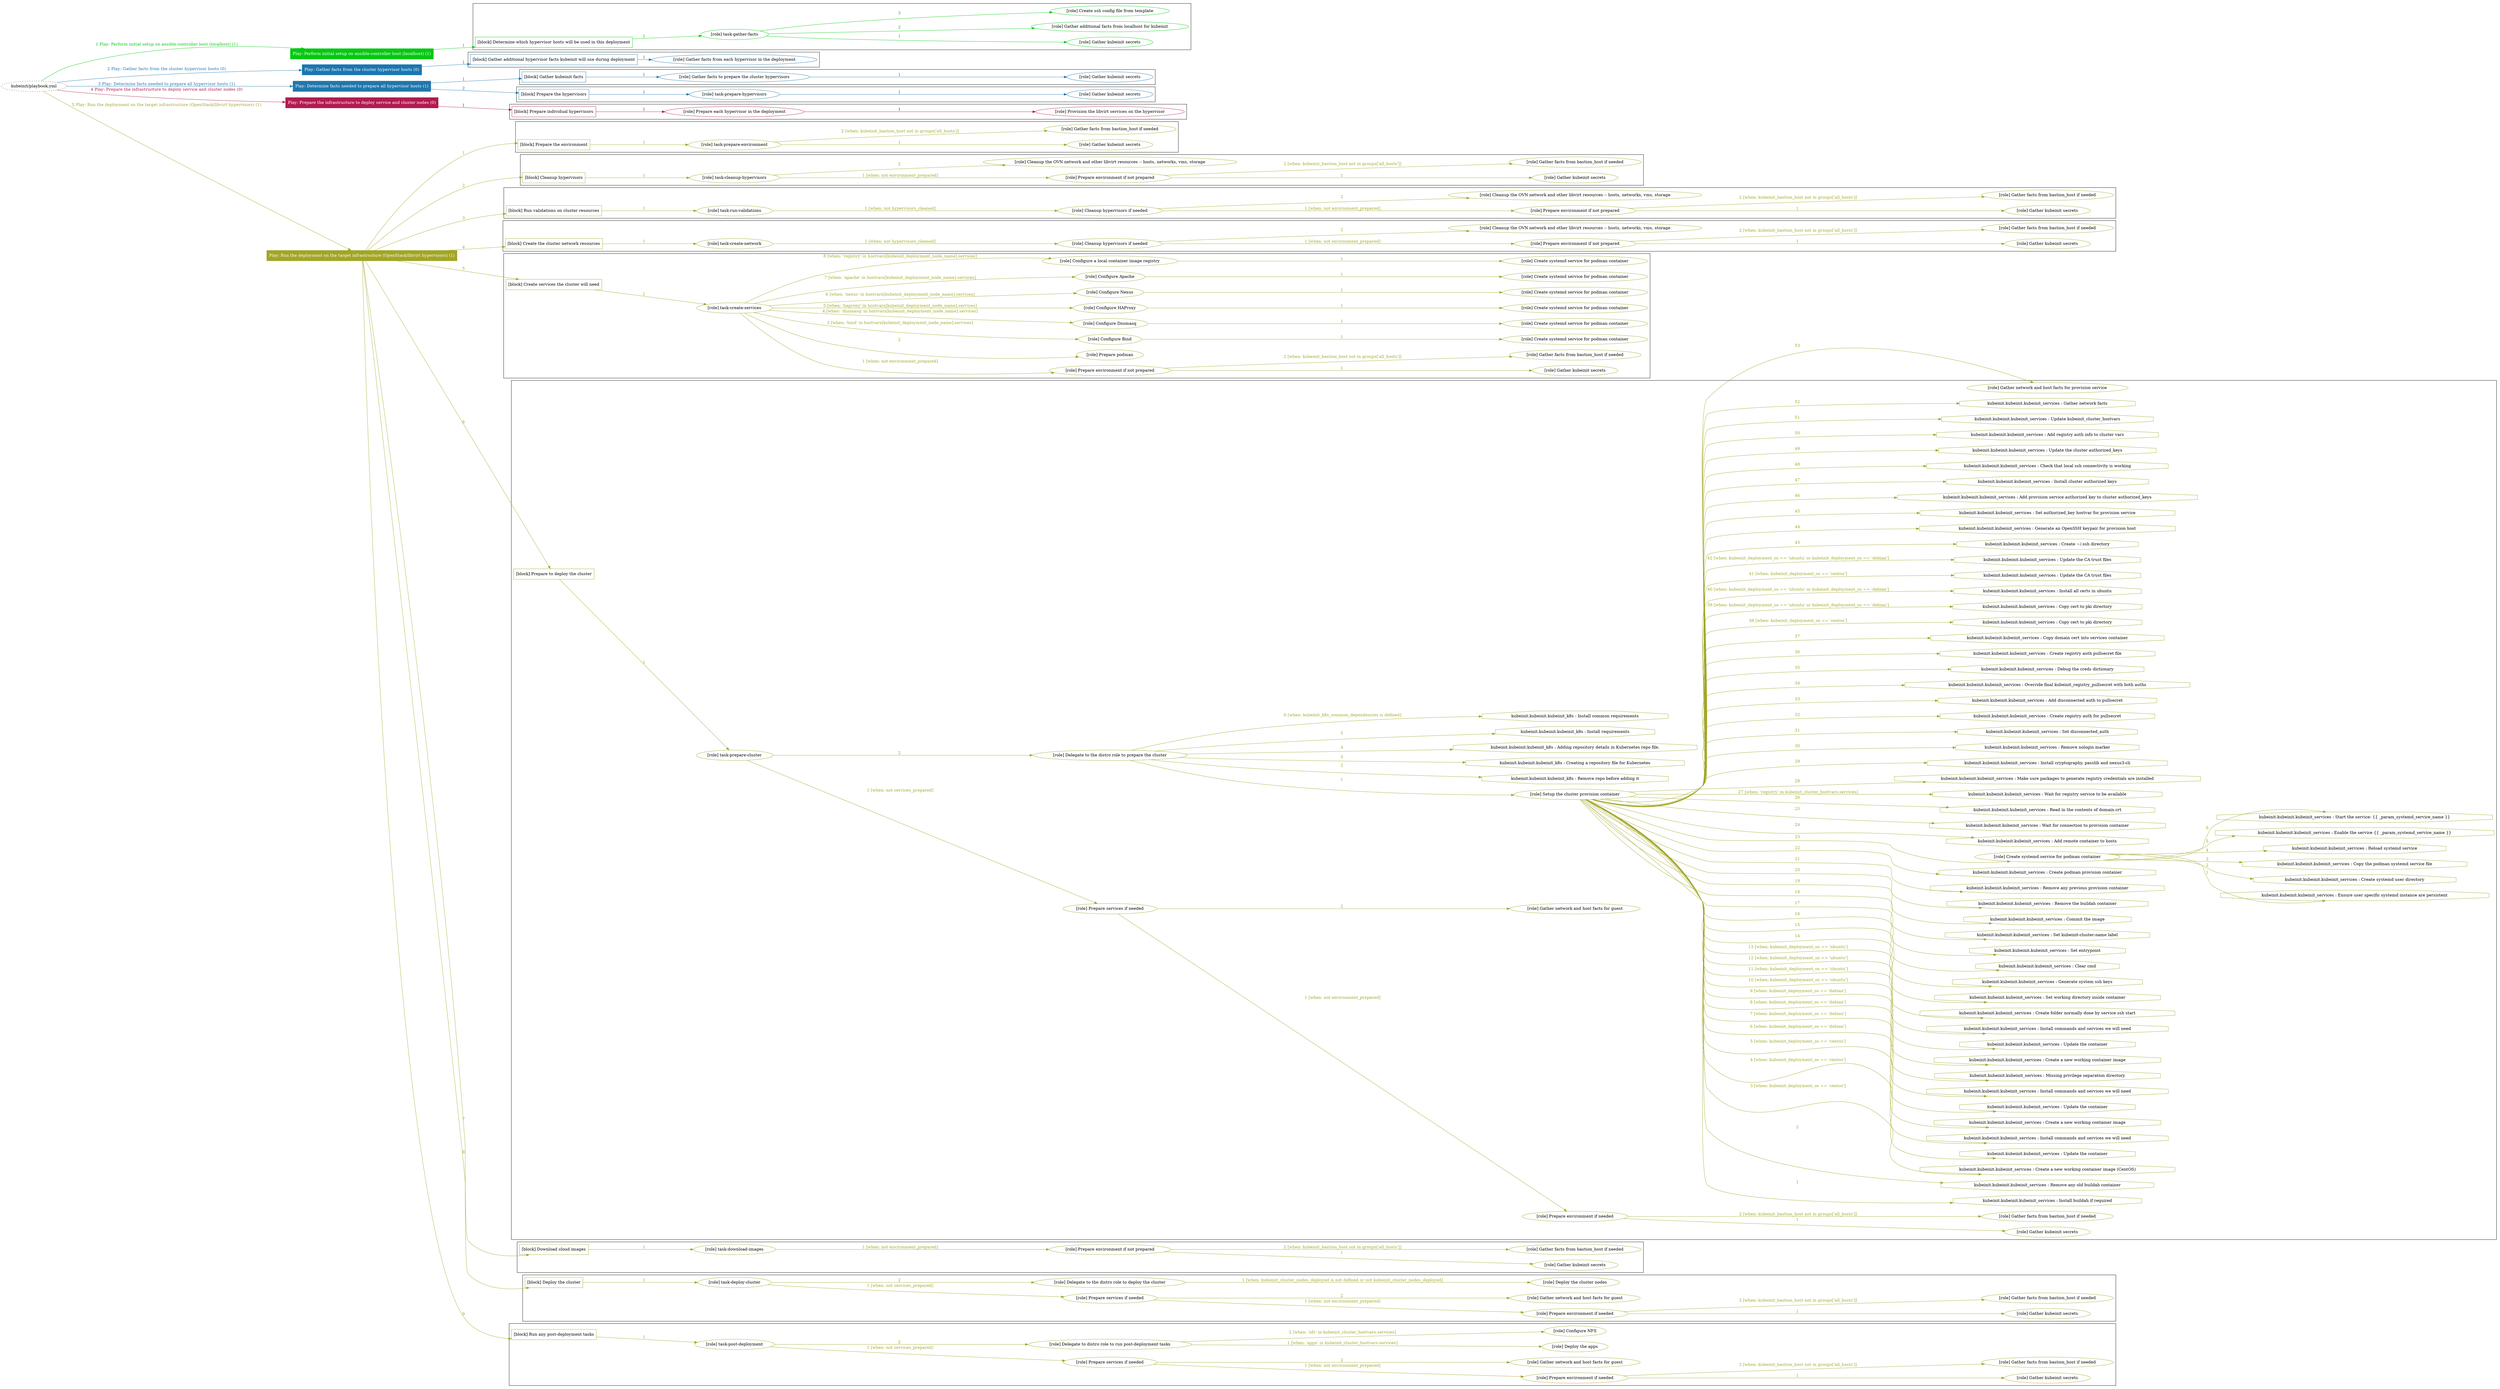 digraph {
	graph [concentrate=true ordering=in rankdir=LR ratio=fill]
	edge [esep=5 sep=10]
	"kubeinit/playbook.yml" [URL="/home/runner/work/kubeinit/kubeinit/kubeinit/playbook.yml" id=playbook_863596b1 style=dotted]
	"kubeinit/playbook.yml" -> play_5780ec87 [label="1 Play: Perform initial setup on ansible-controller host (localhost) (1)" color="#03c910" fontcolor="#03c910" id=edge_play_5780ec87 labeltooltip="1 Play: Perform initial setup on ansible-controller host (localhost) (1)" tooltip="1 Play: Perform initial setup on ansible-controller host (localhost) (1)"]
	subgraph "Play: Perform initial setup on ansible-controller host (localhost) (1)" {
		play_5780ec87 [label="Play: Perform initial setup on ansible-controller host (localhost) (1)" URL="/home/runner/work/kubeinit/kubeinit/kubeinit/playbook.yml" color="#03c910" fontcolor="#ffffff" id=play_5780ec87 shape=box style=filled tooltip=localhost]
		play_5780ec87 -> block_1a30df8f [label=1 color="#03c910" fontcolor="#03c910" id=edge_block_1a30df8f labeltooltip=1 tooltip=1]
		subgraph cluster_block_1a30df8f {
			block_1a30df8f [label="[block] Determine which hypervisor hosts will be used in this deployment" URL="/home/runner/work/kubeinit/kubeinit/kubeinit/playbook.yml" color="#03c910" id=block_1a30df8f labeltooltip="Determine which hypervisor hosts will be used in this deployment" shape=box tooltip="Determine which hypervisor hosts will be used in this deployment"]
			block_1a30df8f -> role_8e5f9bc0 [label="1 " color="#03c910" fontcolor="#03c910" id=edge_role_8e5f9bc0 labeltooltip="1 " tooltip="1 "]
			subgraph "task-gather-facts" {
				role_8e5f9bc0 [label="[role] task-gather-facts" URL="/home/runner/work/kubeinit/kubeinit/kubeinit/playbook.yml" color="#03c910" id=role_8e5f9bc0 tooltip="task-gather-facts"]
				role_8e5f9bc0 -> role_2edc1548 [label="1 " color="#03c910" fontcolor="#03c910" id=edge_role_2edc1548 labeltooltip="1 " tooltip="1 "]
				subgraph "Gather kubeinit secrets" {
					role_2edc1548 [label="[role] Gather kubeinit secrets" URL="/home/runner/.ansible/collections/ansible_collections/kubeinit/kubeinit/roles/kubeinit_prepare/tasks/build_hypervisors_group.yml" color="#03c910" id=role_2edc1548 tooltip="Gather kubeinit secrets"]
				}
				role_8e5f9bc0 -> role_e30fe5ae [label="2 " color="#03c910" fontcolor="#03c910" id=edge_role_e30fe5ae labeltooltip="2 " tooltip="2 "]
				subgraph "Gather additional facts from localhost for kubeinit" {
					role_e30fe5ae [label="[role] Gather additional facts from localhost for kubeinit" URL="/home/runner/.ansible/collections/ansible_collections/kubeinit/kubeinit/roles/kubeinit_prepare/tasks/build_hypervisors_group.yml" color="#03c910" id=role_e30fe5ae tooltip="Gather additional facts from localhost for kubeinit"]
				}
				role_8e5f9bc0 -> role_a0a15578 [label="3 " color="#03c910" fontcolor="#03c910" id=edge_role_a0a15578 labeltooltip="3 " tooltip="3 "]
				subgraph "Create ssh config file from template" {
					role_a0a15578 [label="[role] Create ssh config file from template" URL="/home/runner/.ansible/collections/ansible_collections/kubeinit/kubeinit/roles/kubeinit_prepare/tasks/build_hypervisors_group.yml" color="#03c910" id=role_a0a15578 tooltip="Create ssh config file from template"]
				}
			}
		}
	}
	"kubeinit/playbook.yml" -> play_1526fabf [label="2 Play: Gather facts from the cluster hypervisor hosts (0)" color="#1a76b2" fontcolor="#1a76b2" id=edge_play_1526fabf labeltooltip="2 Play: Gather facts from the cluster hypervisor hosts (0)" tooltip="2 Play: Gather facts from the cluster hypervisor hosts (0)"]
	subgraph "Play: Gather facts from the cluster hypervisor hosts (0)" {
		play_1526fabf [label="Play: Gather facts from the cluster hypervisor hosts (0)" URL="/home/runner/work/kubeinit/kubeinit/kubeinit/playbook.yml" color="#1a76b2" fontcolor="#ffffff" id=play_1526fabf shape=box style=filled tooltip="Play: Gather facts from the cluster hypervisor hosts (0)"]
		play_1526fabf -> block_67724f8d [label=1 color="#1a76b2" fontcolor="#1a76b2" id=edge_block_67724f8d labeltooltip=1 tooltip=1]
		subgraph cluster_block_67724f8d {
			block_67724f8d [label="[block] Gather additional hypervisor facts kubeinit will use during deployment" URL="/home/runner/work/kubeinit/kubeinit/kubeinit/playbook.yml" color="#1a76b2" id=block_67724f8d labeltooltip="Gather additional hypervisor facts kubeinit will use during deployment" shape=box tooltip="Gather additional hypervisor facts kubeinit will use during deployment"]
			block_67724f8d -> role_a60d04a8 [label="1 " color="#1a76b2" fontcolor="#1a76b2" id=edge_role_a60d04a8 labeltooltip="1 " tooltip="1 "]
			subgraph "Gather facts from each hypervisor in the deployment" {
				role_a60d04a8 [label="[role] Gather facts from each hypervisor in the deployment" URL="/home/runner/work/kubeinit/kubeinit/kubeinit/playbook.yml" color="#1a76b2" id=role_a60d04a8 tooltip="Gather facts from each hypervisor in the deployment"]
			}
		}
	}
	"kubeinit/playbook.yml" -> play_0c929d77 [label="3 Play: Determine facts needed to prepare all hypervisor hosts (1)" color="#2077ac" fontcolor="#2077ac" id=edge_play_0c929d77 labeltooltip="3 Play: Determine facts needed to prepare all hypervisor hosts (1)" tooltip="3 Play: Determine facts needed to prepare all hypervisor hosts (1)"]
	subgraph "Play: Determine facts needed to prepare all hypervisor hosts (1)" {
		play_0c929d77 [label="Play: Determine facts needed to prepare all hypervisor hosts (1)" URL="/home/runner/work/kubeinit/kubeinit/kubeinit/playbook.yml" color="#2077ac" fontcolor="#ffffff" id=play_0c929d77 shape=box style=filled tooltip=localhost]
		play_0c929d77 -> block_fa015f3f [label=1 color="#2077ac" fontcolor="#2077ac" id=edge_block_fa015f3f labeltooltip=1 tooltip=1]
		subgraph cluster_block_fa015f3f {
			block_fa015f3f [label="[block] Gather kubeinit facts" URL="/home/runner/work/kubeinit/kubeinit/kubeinit/playbook.yml" color="#2077ac" id=block_fa015f3f labeltooltip="Gather kubeinit facts" shape=box tooltip="Gather kubeinit facts"]
			block_fa015f3f -> role_dcee75f0 [label="1 " color="#2077ac" fontcolor="#2077ac" id=edge_role_dcee75f0 labeltooltip="1 " tooltip="1 "]
			subgraph "Gather facts to prepare the cluster hypervisors" {
				role_dcee75f0 [label="[role] Gather facts to prepare the cluster hypervisors" URL="/home/runner/work/kubeinit/kubeinit/kubeinit/playbook.yml" color="#2077ac" id=role_dcee75f0 tooltip="Gather facts to prepare the cluster hypervisors"]
				role_dcee75f0 -> role_3bb1303c [label="1 " color="#2077ac" fontcolor="#2077ac" id=edge_role_3bb1303c labeltooltip="1 " tooltip="1 "]
				subgraph "Gather kubeinit secrets" {
					role_3bb1303c [label="[role] Gather kubeinit secrets" URL="/home/runner/.ansible/collections/ansible_collections/kubeinit/kubeinit/roles/kubeinit_prepare/tasks/gather_kubeinit_facts.yml" color="#2077ac" id=role_3bb1303c tooltip="Gather kubeinit secrets"]
				}
			}
		}
		play_0c929d77 -> block_0abc306a [label=2 color="#2077ac" fontcolor="#2077ac" id=edge_block_0abc306a labeltooltip=2 tooltip=2]
		subgraph cluster_block_0abc306a {
			block_0abc306a [label="[block] Prepare the hypervisors" URL="/home/runner/work/kubeinit/kubeinit/kubeinit/playbook.yml" color="#2077ac" id=block_0abc306a labeltooltip="Prepare the hypervisors" shape=box tooltip="Prepare the hypervisors"]
			block_0abc306a -> role_af214a14 [label="1 " color="#2077ac" fontcolor="#2077ac" id=edge_role_af214a14 labeltooltip="1 " tooltip="1 "]
			subgraph "task-prepare-hypervisors" {
				role_af214a14 [label="[role] task-prepare-hypervisors" URL="/home/runner/work/kubeinit/kubeinit/kubeinit/playbook.yml" color="#2077ac" id=role_af214a14 tooltip="task-prepare-hypervisors"]
				role_af214a14 -> role_6ab5d042 [label="1 " color="#2077ac" fontcolor="#2077ac" id=edge_role_6ab5d042 labeltooltip="1 " tooltip="1 "]
				subgraph "Gather kubeinit secrets" {
					role_6ab5d042 [label="[role] Gather kubeinit secrets" URL="/home/runner/.ansible/collections/ansible_collections/kubeinit/kubeinit/roles/kubeinit_prepare/tasks/gather_kubeinit_facts.yml" color="#2077ac" id=role_6ab5d042 tooltip="Gather kubeinit secrets"]
				}
			}
		}
	}
	"kubeinit/playbook.yml" -> play_e0dfc5d7 [label="4 Play: Prepare the infrastructure to deploy service and cluster nodes (0)" color="#b21a51" fontcolor="#b21a51" id=edge_play_e0dfc5d7 labeltooltip="4 Play: Prepare the infrastructure to deploy service and cluster nodes (0)" tooltip="4 Play: Prepare the infrastructure to deploy service and cluster nodes (0)"]
	subgraph "Play: Prepare the infrastructure to deploy service and cluster nodes (0)" {
		play_e0dfc5d7 [label="Play: Prepare the infrastructure to deploy service and cluster nodes (0)" URL="/home/runner/work/kubeinit/kubeinit/kubeinit/playbook.yml" color="#b21a51" fontcolor="#ffffff" id=play_e0dfc5d7 shape=box style=filled tooltip="Play: Prepare the infrastructure to deploy service and cluster nodes (0)"]
		play_e0dfc5d7 -> block_052c0fb5 [label=1 color="#b21a51" fontcolor="#b21a51" id=edge_block_052c0fb5 labeltooltip=1 tooltip=1]
		subgraph cluster_block_052c0fb5 {
			block_052c0fb5 [label="[block] Prepare individual hypervisors" URL="/home/runner/work/kubeinit/kubeinit/kubeinit/playbook.yml" color="#b21a51" id=block_052c0fb5 labeltooltip="Prepare individual hypervisors" shape=box tooltip="Prepare individual hypervisors"]
			block_052c0fb5 -> role_f71e8c25 [label="1 " color="#b21a51" fontcolor="#b21a51" id=edge_role_f71e8c25 labeltooltip="1 " tooltip="1 "]
			subgraph "Prepare each hypervisor in the deployment" {
				role_f71e8c25 [label="[role] Prepare each hypervisor in the deployment" URL="/home/runner/work/kubeinit/kubeinit/kubeinit/playbook.yml" color="#b21a51" id=role_f71e8c25 tooltip="Prepare each hypervisor in the deployment"]
				role_f71e8c25 -> role_7b756b9e [label="1 " color="#b21a51" fontcolor="#b21a51" id=edge_role_7b756b9e labeltooltip="1 " tooltip="1 "]
				subgraph "Provision the libvirt services on the hypervisor" {
					role_7b756b9e [label="[role] Provision the libvirt services on the hypervisor" URL="/home/runner/.ansible/collections/ansible_collections/kubeinit/kubeinit/roles/kubeinit_prepare/tasks/prepare_hypervisor.yml" color="#b21a51" id=role_7b756b9e tooltip="Provision the libvirt services on the hypervisor"]
				}
			}
		}
	}
	"kubeinit/playbook.yml" -> play_fed4492c [label="5 Play: Run the deployment on the target infrastructure (OpenStack/libvirt hypervisors) (1)" color="#a1a626" fontcolor="#a1a626" id=edge_play_fed4492c labeltooltip="5 Play: Run the deployment on the target infrastructure (OpenStack/libvirt hypervisors) (1)" tooltip="5 Play: Run the deployment on the target infrastructure (OpenStack/libvirt hypervisors) (1)"]
	subgraph "Play: Run the deployment on the target infrastructure (OpenStack/libvirt hypervisors) (1)" {
		play_fed4492c [label="Play: Run the deployment on the target infrastructure (OpenStack/libvirt hypervisors) (1)" URL="/home/runner/work/kubeinit/kubeinit/kubeinit/playbook.yml" color="#a1a626" fontcolor="#ffffff" id=play_fed4492c shape=box style=filled tooltip=localhost]
		play_fed4492c -> block_923b09bf [label=1 color="#a1a626" fontcolor="#a1a626" id=edge_block_923b09bf labeltooltip=1 tooltip=1]
		subgraph cluster_block_923b09bf {
			block_923b09bf [label="[block] Prepare the environment" URL="/home/runner/work/kubeinit/kubeinit/kubeinit/playbook.yml" color="#a1a626" id=block_923b09bf labeltooltip="Prepare the environment" shape=box tooltip="Prepare the environment"]
			block_923b09bf -> role_9f36d0b1 [label="1 " color="#a1a626" fontcolor="#a1a626" id=edge_role_9f36d0b1 labeltooltip="1 " tooltip="1 "]
			subgraph "task-prepare-environment" {
				role_9f36d0b1 [label="[role] task-prepare-environment" URL="/home/runner/work/kubeinit/kubeinit/kubeinit/playbook.yml" color="#a1a626" id=role_9f36d0b1 tooltip="task-prepare-environment"]
				role_9f36d0b1 -> role_121a5daa [label="1 " color="#a1a626" fontcolor="#a1a626" id=edge_role_121a5daa labeltooltip="1 " tooltip="1 "]
				subgraph "Gather kubeinit secrets" {
					role_121a5daa [label="[role] Gather kubeinit secrets" URL="/home/runner/.ansible/collections/ansible_collections/kubeinit/kubeinit/roles/kubeinit_prepare/tasks/gather_kubeinit_facts.yml" color="#a1a626" id=role_121a5daa tooltip="Gather kubeinit secrets"]
				}
				role_9f36d0b1 -> role_e75ee282 [label="2 [when: kubeinit_bastion_host not in groups['all_hosts']]" color="#a1a626" fontcolor="#a1a626" id=edge_role_e75ee282 labeltooltip="2 [when: kubeinit_bastion_host not in groups['all_hosts']]" tooltip="2 [when: kubeinit_bastion_host not in groups['all_hosts']]"]
				subgraph "Gather facts from bastion_host if needed" {
					role_e75ee282 [label="[role] Gather facts from bastion_host if needed" URL="/home/runner/.ansible/collections/ansible_collections/kubeinit/kubeinit/roles/kubeinit_prepare/tasks/main.yml" color="#a1a626" id=role_e75ee282 tooltip="Gather facts from bastion_host if needed"]
				}
			}
		}
		play_fed4492c -> block_76a86a67 [label=2 color="#a1a626" fontcolor="#a1a626" id=edge_block_76a86a67 labeltooltip=2 tooltip=2]
		subgraph cluster_block_76a86a67 {
			block_76a86a67 [label="[block] Cleanup hypervisors" URL="/home/runner/work/kubeinit/kubeinit/kubeinit/playbook.yml" color="#a1a626" id=block_76a86a67 labeltooltip="Cleanup hypervisors" shape=box tooltip="Cleanup hypervisors"]
			block_76a86a67 -> role_a1b0e75c [label="1 " color="#a1a626" fontcolor="#a1a626" id=edge_role_a1b0e75c labeltooltip="1 " tooltip="1 "]
			subgraph "task-cleanup-hypervisors" {
				role_a1b0e75c [label="[role] task-cleanup-hypervisors" URL="/home/runner/work/kubeinit/kubeinit/kubeinit/playbook.yml" color="#a1a626" id=role_a1b0e75c tooltip="task-cleanup-hypervisors"]
				role_a1b0e75c -> role_5c847a34 [label="1 [when: not environment_prepared]" color="#a1a626" fontcolor="#a1a626" id=edge_role_5c847a34 labeltooltip="1 [when: not environment_prepared]" tooltip="1 [when: not environment_prepared]"]
				subgraph "Prepare environment if not prepared" {
					role_5c847a34 [label="[role] Prepare environment if not prepared" URL="/home/runner/.ansible/collections/ansible_collections/kubeinit/kubeinit/roles/kubeinit_libvirt/tasks/cleanup_hypervisors.yml" color="#a1a626" id=role_5c847a34 tooltip="Prepare environment if not prepared"]
					role_5c847a34 -> role_b313e720 [label="1 " color="#a1a626" fontcolor="#a1a626" id=edge_role_b313e720 labeltooltip="1 " tooltip="1 "]
					subgraph "Gather kubeinit secrets" {
						role_b313e720 [label="[role] Gather kubeinit secrets" URL="/home/runner/.ansible/collections/ansible_collections/kubeinit/kubeinit/roles/kubeinit_prepare/tasks/gather_kubeinit_facts.yml" color="#a1a626" id=role_b313e720 tooltip="Gather kubeinit secrets"]
					}
					role_5c847a34 -> role_ba2e7db3 [label="2 [when: kubeinit_bastion_host not in groups['all_hosts']]" color="#a1a626" fontcolor="#a1a626" id=edge_role_ba2e7db3 labeltooltip="2 [when: kubeinit_bastion_host not in groups['all_hosts']]" tooltip="2 [when: kubeinit_bastion_host not in groups['all_hosts']]"]
					subgraph "Gather facts from bastion_host if needed" {
						role_ba2e7db3 [label="[role] Gather facts from bastion_host if needed" URL="/home/runner/.ansible/collections/ansible_collections/kubeinit/kubeinit/roles/kubeinit_prepare/tasks/main.yml" color="#a1a626" id=role_ba2e7db3 tooltip="Gather facts from bastion_host if needed"]
					}
				}
				role_a1b0e75c -> role_879ce701 [label="2 " color="#a1a626" fontcolor="#a1a626" id=edge_role_879ce701 labeltooltip="2 " tooltip="2 "]
				subgraph "Cleanup the OVN network and other libvirt resources -- hosts, networks, vms, storage" {
					role_879ce701 [label="[role] Cleanup the OVN network and other libvirt resources -- hosts, networks, vms, storage" URL="/home/runner/.ansible/collections/ansible_collections/kubeinit/kubeinit/roles/kubeinit_libvirt/tasks/cleanup_hypervisors.yml" color="#a1a626" id=role_879ce701 tooltip="Cleanup the OVN network and other libvirt resources -- hosts, networks, vms, storage"]
				}
			}
		}
		play_fed4492c -> block_dc840bef [label=3 color="#a1a626" fontcolor="#a1a626" id=edge_block_dc840bef labeltooltip=3 tooltip=3]
		subgraph cluster_block_dc840bef {
			block_dc840bef [label="[block] Run validations on cluster resources" URL="/home/runner/work/kubeinit/kubeinit/kubeinit/playbook.yml" color="#a1a626" id=block_dc840bef labeltooltip="Run validations on cluster resources" shape=box tooltip="Run validations on cluster resources"]
			block_dc840bef -> role_09ec8e44 [label="1 " color="#a1a626" fontcolor="#a1a626" id=edge_role_09ec8e44 labeltooltip="1 " tooltip="1 "]
			subgraph "task-run-validations" {
				role_09ec8e44 [label="[role] task-run-validations" URL="/home/runner/work/kubeinit/kubeinit/kubeinit/playbook.yml" color="#a1a626" id=role_09ec8e44 tooltip="task-run-validations"]
				role_09ec8e44 -> role_4526b175 [label="1 [when: not hypervisors_cleaned]" color="#a1a626" fontcolor="#a1a626" id=edge_role_4526b175 labeltooltip="1 [when: not hypervisors_cleaned]" tooltip="1 [when: not hypervisors_cleaned]"]
				subgraph "Cleanup hypervisors if needed" {
					role_4526b175 [label="[role] Cleanup hypervisors if needed" URL="/home/runner/.ansible/collections/ansible_collections/kubeinit/kubeinit/roles/kubeinit_validations/tasks/main.yml" color="#a1a626" id=role_4526b175 tooltip="Cleanup hypervisors if needed"]
					role_4526b175 -> role_67bdf278 [label="1 [when: not environment_prepared]" color="#a1a626" fontcolor="#a1a626" id=edge_role_67bdf278 labeltooltip="1 [when: not environment_prepared]" tooltip="1 [when: not environment_prepared]"]
					subgraph "Prepare environment if not prepared" {
						role_67bdf278 [label="[role] Prepare environment if not prepared" URL="/home/runner/.ansible/collections/ansible_collections/kubeinit/kubeinit/roles/kubeinit_libvirt/tasks/cleanup_hypervisors.yml" color="#a1a626" id=role_67bdf278 tooltip="Prepare environment if not prepared"]
						role_67bdf278 -> role_15678727 [label="1 " color="#a1a626" fontcolor="#a1a626" id=edge_role_15678727 labeltooltip="1 " tooltip="1 "]
						subgraph "Gather kubeinit secrets" {
							role_15678727 [label="[role] Gather kubeinit secrets" URL="/home/runner/.ansible/collections/ansible_collections/kubeinit/kubeinit/roles/kubeinit_prepare/tasks/gather_kubeinit_facts.yml" color="#a1a626" id=role_15678727 tooltip="Gather kubeinit secrets"]
						}
						role_67bdf278 -> role_13f2654a [label="2 [when: kubeinit_bastion_host not in groups['all_hosts']]" color="#a1a626" fontcolor="#a1a626" id=edge_role_13f2654a labeltooltip="2 [when: kubeinit_bastion_host not in groups['all_hosts']]" tooltip="2 [when: kubeinit_bastion_host not in groups['all_hosts']]"]
						subgraph "Gather facts from bastion_host if needed" {
							role_13f2654a [label="[role] Gather facts from bastion_host if needed" URL="/home/runner/.ansible/collections/ansible_collections/kubeinit/kubeinit/roles/kubeinit_prepare/tasks/main.yml" color="#a1a626" id=role_13f2654a tooltip="Gather facts from bastion_host if needed"]
						}
					}
					role_4526b175 -> role_c9ec6315 [label="2 " color="#a1a626" fontcolor="#a1a626" id=edge_role_c9ec6315 labeltooltip="2 " tooltip="2 "]
					subgraph "Cleanup the OVN network and other libvirt resources -- hosts, networks, vms, storage" {
						role_c9ec6315 [label="[role] Cleanup the OVN network and other libvirt resources -- hosts, networks, vms, storage" URL="/home/runner/.ansible/collections/ansible_collections/kubeinit/kubeinit/roles/kubeinit_libvirt/tasks/cleanup_hypervisors.yml" color="#a1a626" id=role_c9ec6315 tooltip="Cleanup the OVN network and other libvirt resources -- hosts, networks, vms, storage"]
					}
				}
			}
		}
		play_fed4492c -> block_b68cf0e3 [label=4 color="#a1a626" fontcolor="#a1a626" id=edge_block_b68cf0e3 labeltooltip=4 tooltip=4]
		subgraph cluster_block_b68cf0e3 {
			block_b68cf0e3 [label="[block] Create the cluster network resources" URL="/home/runner/work/kubeinit/kubeinit/kubeinit/playbook.yml" color="#a1a626" id=block_b68cf0e3 labeltooltip="Create the cluster network resources" shape=box tooltip="Create the cluster network resources"]
			block_b68cf0e3 -> role_542d4ebf [label="1 " color="#a1a626" fontcolor="#a1a626" id=edge_role_542d4ebf labeltooltip="1 " tooltip="1 "]
			subgraph "task-create-network" {
				role_542d4ebf [label="[role] task-create-network" URL="/home/runner/work/kubeinit/kubeinit/kubeinit/playbook.yml" color="#a1a626" id=role_542d4ebf tooltip="task-create-network"]
				role_542d4ebf -> role_8a750980 [label="1 [when: not hypervisors_cleaned]" color="#a1a626" fontcolor="#a1a626" id=edge_role_8a750980 labeltooltip="1 [when: not hypervisors_cleaned]" tooltip="1 [when: not hypervisors_cleaned]"]
				subgraph "Cleanup hypervisors if needed" {
					role_8a750980 [label="[role] Cleanup hypervisors if needed" URL="/home/runner/.ansible/collections/ansible_collections/kubeinit/kubeinit/roles/kubeinit_libvirt/tasks/create_network.yml" color="#a1a626" id=role_8a750980 tooltip="Cleanup hypervisors if needed"]
					role_8a750980 -> role_1476171e [label="1 [when: not environment_prepared]" color="#a1a626" fontcolor="#a1a626" id=edge_role_1476171e labeltooltip="1 [when: not environment_prepared]" tooltip="1 [when: not environment_prepared]"]
					subgraph "Prepare environment if not prepared" {
						role_1476171e [label="[role] Prepare environment if not prepared" URL="/home/runner/.ansible/collections/ansible_collections/kubeinit/kubeinit/roles/kubeinit_libvirt/tasks/cleanup_hypervisors.yml" color="#a1a626" id=role_1476171e tooltip="Prepare environment if not prepared"]
						role_1476171e -> role_ca32d03d [label="1 " color="#a1a626" fontcolor="#a1a626" id=edge_role_ca32d03d labeltooltip="1 " tooltip="1 "]
						subgraph "Gather kubeinit secrets" {
							role_ca32d03d [label="[role] Gather kubeinit secrets" URL="/home/runner/.ansible/collections/ansible_collections/kubeinit/kubeinit/roles/kubeinit_prepare/tasks/gather_kubeinit_facts.yml" color="#a1a626" id=role_ca32d03d tooltip="Gather kubeinit secrets"]
						}
						role_1476171e -> role_f968389e [label="2 [when: kubeinit_bastion_host not in groups['all_hosts']]" color="#a1a626" fontcolor="#a1a626" id=edge_role_f968389e labeltooltip="2 [when: kubeinit_bastion_host not in groups['all_hosts']]" tooltip="2 [when: kubeinit_bastion_host not in groups['all_hosts']]"]
						subgraph "Gather facts from bastion_host if needed" {
							role_f968389e [label="[role] Gather facts from bastion_host if needed" URL="/home/runner/.ansible/collections/ansible_collections/kubeinit/kubeinit/roles/kubeinit_prepare/tasks/main.yml" color="#a1a626" id=role_f968389e tooltip="Gather facts from bastion_host if needed"]
						}
					}
					role_8a750980 -> role_c125486a [label="2 " color="#a1a626" fontcolor="#a1a626" id=edge_role_c125486a labeltooltip="2 " tooltip="2 "]
					subgraph "Cleanup the OVN network and other libvirt resources -- hosts, networks, vms, storage" {
						role_c125486a [label="[role] Cleanup the OVN network and other libvirt resources -- hosts, networks, vms, storage" URL="/home/runner/.ansible/collections/ansible_collections/kubeinit/kubeinit/roles/kubeinit_libvirt/tasks/cleanup_hypervisors.yml" color="#a1a626" id=role_c125486a tooltip="Cleanup the OVN network and other libvirt resources -- hosts, networks, vms, storage"]
					}
				}
			}
		}
		play_fed4492c -> block_4d4948ba [label=5 color="#a1a626" fontcolor="#a1a626" id=edge_block_4d4948ba labeltooltip=5 tooltip=5]
		subgraph cluster_block_4d4948ba {
			block_4d4948ba [label="[block] Create services the cluster will need" URL="/home/runner/work/kubeinit/kubeinit/kubeinit/playbook.yml" color="#a1a626" id=block_4d4948ba labeltooltip="Create services the cluster will need" shape=box tooltip="Create services the cluster will need"]
			block_4d4948ba -> role_1401cf4e [label="1 " color="#a1a626" fontcolor="#a1a626" id=edge_role_1401cf4e labeltooltip="1 " tooltip="1 "]
			subgraph "task-create-services" {
				role_1401cf4e [label="[role] task-create-services" URL="/home/runner/work/kubeinit/kubeinit/kubeinit/playbook.yml" color="#a1a626" id=role_1401cf4e tooltip="task-create-services"]
				role_1401cf4e -> role_7871765b [label="1 [when: not environment_prepared]" color="#a1a626" fontcolor="#a1a626" id=edge_role_7871765b labeltooltip="1 [when: not environment_prepared]" tooltip="1 [when: not environment_prepared]"]
				subgraph "Prepare environment if not prepared" {
					role_7871765b [label="[role] Prepare environment if not prepared" URL="/home/runner/.ansible/collections/ansible_collections/kubeinit/kubeinit/roles/kubeinit_services/tasks/main.yml" color="#a1a626" id=role_7871765b tooltip="Prepare environment if not prepared"]
					role_7871765b -> role_076fd25e [label="1 " color="#a1a626" fontcolor="#a1a626" id=edge_role_076fd25e labeltooltip="1 " tooltip="1 "]
					subgraph "Gather kubeinit secrets" {
						role_076fd25e [label="[role] Gather kubeinit secrets" URL="/home/runner/.ansible/collections/ansible_collections/kubeinit/kubeinit/roles/kubeinit_prepare/tasks/gather_kubeinit_facts.yml" color="#a1a626" id=role_076fd25e tooltip="Gather kubeinit secrets"]
					}
					role_7871765b -> role_675fb842 [label="2 [when: kubeinit_bastion_host not in groups['all_hosts']]" color="#a1a626" fontcolor="#a1a626" id=edge_role_675fb842 labeltooltip="2 [when: kubeinit_bastion_host not in groups['all_hosts']]" tooltip="2 [when: kubeinit_bastion_host not in groups['all_hosts']]"]
					subgraph "Gather facts from bastion_host if needed" {
						role_675fb842 [label="[role] Gather facts from bastion_host if needed" URL="/home/runner/.ansible/collections/ansible_collections/kubeinit/kubeinit/roles/kubeinit_prepare/tasks/main.yml" color="#a1a626" id=role_675fb842 tooltip="Gather facts from bastion_host if needed"]
					}
				}
				role_1401cf4e -> role_dbce3fc6 [label="2 " color="#a1a626" fontcolor="#a1a626" id=edge_role_dbce3fc6 labeltooltip="2 " tooltip="2 "]
				subgraph "Prepare podman" {
					role_dbce3fc6 [label="[role] Prepare podman" URL="/home/runner/.ansible/collections/ansible_collections/kubeinit/kubeinit/roles/kubeinit_services/tasks/00_create_service_pod.yml" color="#a1a626" id=role_dbce3fc6 tooltip="Prepare podman"]
				}
				role_1401cf4e -> role_cdec5a4c [label="3 [when: 'bind' in hostvars[kubeinit_deployment_node_name].services]" color="#a1a626" fontcolor="#a1a626" id=edge_role_cdec5a4c labeltooltip="3 [when: 'bind' in hostvars[kubeinit_deployment_node_name].services]" tooltip="3 [when: 'bind' in hostvars[kubeinit_deployment_node_name].services]"]
				subgraph "Configure Bind" {
					role_cdec5a4c [label="[role] Configure Bind" URL="/home/runner/.ansible/collections/ansible_collections/kubeinit/kubeinit/roles/kubeinit_services/tasks/start_services_containers.yml" color="#a1a626" id=role_cdec5a4c tooltip="Configure Bind"]
					role_cdec5a4c -> role_0b79e0f7 [label="1 " color="#a1a626" fontcolor="#a1a626" id=edge_role_0b79e0f7 labeltooltip="1 " tooltip="1 "]
					subgraph "Create systemd service for podman container" {
						role_0b79e0f7 [label="[role] Create systemd service for podman container" URL="/home/runner/.ansible/collections/ansible_collections/kubeinit/kubeinit/roles/kubeinit_bind/tasks/main.yml" color="#a1a626" id=role_0b79e0f7 tooltip="Create systemd service for podman container"]
					}
				}
				role_1401cf4e -> role_16a62a0c [label="4 [when: 'dnsmasq' in hostvars[kubeinit_deployment_node_name].services]" color="#a1a626" fontcolor="#a1a626" id=edge_role_16a62a0c labeltooltip="4 [when: 'dnsmasq' in hostvars[kubeinit_deployment_node_name].services]" tooltip="4 [when: 'dnsmasq' in hostvars[kubeinit_deployment_node_name].services]"]
				subgraph "Configure Dnsmasq" {
					role_16a62a0c [label="[role] Configure Dnsmasq" URL="/home/runner/.ansible/collections/ansible_collections/kubeinit/kubeinit/roles/kubeinit_services/tasks/start_services_containers.yml" color="#a1a626" id=role_16a62a0c tooltip="Configure Dnsmasq"]
					role_16a62a0c -> role_69362498 [label="1 " color="#a1a626" fontcolor="#a1a626" id=edge_role_69362498 labeltooltip="1 " tooltip="1 "]
					subgraph "Create systemd service for podman container" {
						role_69362498 [label="[role] Create systemd service for podman container" URL="/home/runner/.ansible/collections/ansible_collections/kubeinit/kubeinit/roles/kubeinit_dnsmasq/tasks/main.yml" color="#a1a626" id=role_69362498 tooltip="Create systemd service for podman container"]
					}
				}
				role_1401cf4e -> role_54bcc0f6 [label="5 [when: 'haproxy' in hostvars[kubeinit_deployment_node_name].services]" color="#a1a626" fontcolor="#a1a626" id=edge_role_54bcc0f6 labeltooltip="5 [when: 'haproxy' in hostvars[kubeinit_deployment_node_name].services]" tooltip="5 [when: 'haproxy' in hostvars[kubeinit_deployment_node_name].services]"]
				subgraph "Configure HAProxy" {
					role_54bcc0f6 [label="[role] Configure HAProxy" URL="/home/runner/.ansible/collections/ansible_collections/kubeinit/kubeinit/roles/kubeinit_services/tasks/start_services_containers.yml" color="#a1a626" id=role_54bcc0f6 tooltip="Configure HAProxy"]
					role_54bcc0f6 -> role_4f5bec7b [label="1 " color="#a1a626" fontcolor="#a1a626" id=edge_role_4f5bec7b labeltooltip="1 " tooltip="1 "]
					subgraph "Create systemd service for podman container" {
						role_4f5bec7b [label="[role] Create systemd service for podman container" URL="/home/runner/.ansible/collections/ansible_collections/kubeinit/kubeinit/roles/kubeinit_haproxy/tasks/main.yml" color="#a1a626" id=role_4f5bec7b tooltip="Create systemd service for podman container"]
					}
				}
				role_1401cf4e -> role_38cd2fb3 [label="6 [when: 'nexus' in hostvars[kubeinit_deployment_node_name].services]" color="#a1a626" fontcolor="#a1a626" id=edge_role_38cd2fb3 labeltooltip="6 [when: 'nexus' in hostvars[kubeinit_deployment_node_name].services]" tooltip="6 [when: 'nexus' in hostvars[kubeinit_deployment_node_name].services]"]
				subgraph "Configure Nexus" {
					role_38cd2fb3 [label="[role] Configure Nexus" URL="/home/runner/.ansible/collections/ansible_collections/kubeinit/kubeinit/roles/kubeinit_services/tasks/start_services_containers.yml" color="#a1a626" id=role_38cd2fb3 tooltip="Configure Nexus"]
					role_38cd2fb3 -> role_356efd05 [label="1 " color="#a1a626" fontcolor="#a1a626" id=edge_role_356efd05 labeltooltip="1 " tooltip="1 "]
					subgraph "Create systemd service for podman container" {
						role_356efd05 [label="[role] Create systemd service for podman container" URL="/home/runner/.ansible/collections/ansible_collections/kubeinit/kubeinit/roles/kubeinit_nexus/tasks/main.yml" color="#a1a626" id=role_356efd05 tooltip="Create systemd service for podman container"]
					}
				}
				role_1401cf4e -> role_97e58e9d [label="7 [when: 'apache' in hostvars[kubeinit_deployment_node_name].services]" color="#a1a626" fontcolor="#a1a626" id=edge_role_97e58e9d labeltooltip="7 [when: 'apache' in hostvars[kubeinit_deployment_node_name].services]" tooltip="7 [when: 'apache' in hostvars[kubeinit_deployment_node_name].services]"]
				subgraph "Configure Apache" {
					role_97e58e9d [label="[role] Configure Apache" URL="/home/runner/.ansible/collections/ansible_collections/kubeinit/kubeinit/roles/kubeinit_services/tasks/start_services_containers.yml" color="#a1a626" id=role_97e58e9d tooltip="Configure Apache"]
					role_97e58e9d -> role_6de9efb9 [label="1 " color="#a1a626" fontcolor="#a1a626" id=edge_role_6de9efb9 labeltooltip="1 " tooltip="1 "]
					subgraph "Create systemd service for podman container" {
						role_6de9efb9 [label="[role] Create systemd service for podman container" URL="/home/runner/.ansible/collections/ansible_collections/kubeinit/kubeinit/roles/kubeinit_apache/tasks/main.yml" color="#a1a626" id=role_6de9efb9 tooltip="Create systemd service for podman container"]
					}
				}
				role_1401cf4e -> role_40369bcd [label="8 [when: 'registry' in hostvars[kubeinit_deployment_node_name].services]" color="#a1a626" fontcolor="#a1a626" id=edge_role_40369bcd labeltooltip="8 [when: 'registry' in hostvars[kubeinit_deployment_node_name].services]" tooltip="8 [when: 'registry' in hostvars[kubeinit_deployment_node_name].services]"]
				subgraph "Configure a local container image registry" {
					role_40369bcd [label="[role] Configure a local container image registry" URL="/home/runner/.ansible/collections/ansible_collections/kubeinit/kubeinit/roles/kubeinit_services/tasks/start_services_containers.yml" color="#a1a626" id=role_40369bcd tooltip="Configure a local container image registry"]
					role_40369bcd -> role_e7045706 [label="1 " color="#a1a626" fontcolor="#a1a626" id=edge_role_e7045706 labeltooltip="1 " tooltip="1 "]
					subgraph "Create systemd service for podman container" {
						role_e7045706 [label="[role] Create systemd service for podman container" URL="/home/runner/.ansible/collections/ansible_collections/kubeinit/kubeinit/roles/kubeinit_registry/tasks/main.yml" color="#a1a626" id=role_e7045706 tooltip="Create systemd service for podman container"]
					}
				}
			}
		}
		play_fed4492c -> block_0986983d [label=6 color="#a1a626" fontcolor="#a1a626" id=edge_block_0986983d labeltooltip=6 tooltip=6]
		subgraph cluster_block_0986983d {
			block_0986983d [label="[block] Prepare to deploy the cluster" URL="/home/runner/work/kubeinit/kubeinit/kubeinit/playbook.yml" color="#a1a626" id=block_0986983d labeltooltip="Prepare to deploy the cluster" shape=box tooltip="Prepare to deploy the cluster"]
			block_0986983d -> role_47b511ed [label="1 " color="#a1a626" fontcolor="#a1a626" id=edge_role_47b511ed labeltooltip="1 " tooltip="1 "]
			subgraph "task-prepare-cluster" {
				role_47b511ed [label="[role] task-prepare-cluster" URL="/home/runner/work/kubeinit/kubeinit/kubeinit/playbook.yml" color="#a1a626" id=role_47b511ed tooltip="task-prepare-cluster"]
				role_47b511ed -> role_e4ea967a [label="1 [when: not services_prepared]" color="#a1a626" fontcolor="#a1a626" id=edge_role_e4ea967a labeltooltip="1 [when: not services_prepared]" tooltip="1 [when: not services_prepared]"]
				subgraph "Prepare services if needed" {
					role_e4ea967a [label="[role] Prepare services if needed" URL="/home/runner/.ansible/collections/ansible_collections/kubeinit/kubeinit/roles/kubeinit_prepare/tasks/prepare_cluster.yml" color="#a1a626" id=role_e4ea967a tooltip="Prepare services if needed"]
					role_e4ea967a -> role_a4db7b4e [label="1 [when: not environment_prepared]" color="#a1a626" fontcolor="#a1a626" id=edge_role_a4db7b4e labeltooltip="1 [when: not environment_prepared]" tooltip="1 [when: not environment_prepared]"]
					subgraph "Prepare environment if needed" {
						role_a4db7b4e [label="[role] Prepare environment if needed" URL="/home/runner/.ansible/collections/ansible_collections/kubeinit/kubeinit/roles/kubeinit_services/tasks/prepare_services.yml" color="#a1a626" id=role_a4db7b4e tooltip="Prepare environment if needed"]
						role_a4db7b4e -> role_21dfc476 [label="1 " color="#a1a626" fontcolor="#a1a626" id=edge_role_21dfc476 labeltooltip="1 " tooltip="1 "]
						subgraph "Gather kubeinit secrets" {
							role_21dfc476 [label="[role] Gather kubeinit secrets" URL="/home/runner/.ansible/collections/ansible_collections/kubeinit/kubeinit/roles/kubeinit_prepare/tasks/gather_kubeinit_facts.yml" color="#a1a626" id=role_21dfc476 tooltip="Gather kubeinit secrets"]
						}
						role_a4db7b4e -> role_0055fd84 [label="2 [when: kubeinit_bastion_host not in groups['all_hosts']]" color="#a1a626" fontcolor="#a1a626" id=edge_role_0055fd84 labeltooltip="2 [when: kubeinit_bastion_host not in groups['all_hosts']]" tooltip="2 [when: kubeinit_bastion_host not in groups['all_hosts']]"]
						subgraph "Gather facts from bastion_host if needed" {
							role_0055fd84 [label="[role] Gather facts from bastion_host if needed" URL="/home/runner/.ansible/collections/ansible_collections/kubeinit/kubeinit/roles/kubeinit_prepare/tasks/main.yml" color="#a1a626" id=role_0055fd84 tooltip="Gather facts from bastion_host if needed"]
						}
					}
					role_e4ea967a -> role_b0908ac7 [label="2 " color="#a1a626" fontcolor="#a1a626" id=edge_role_b0908ac7 labeltooltip="2 " tooltip="2 "]
					subgraph "Gather network and host facts for guest" {
						role_b0908ac7 [label="[role] Gather network and host facts for guest" URL="/home/runner/.ansible/collections/ansible_collections/kubeinit/kubeinit/roles/kubeinit_services/tasks/prepare_services.yml" color="#a1a626" id=role_b0908ac7 tooltip="Gather network and host facts for guest"]
					}
				}
				role_47b511ed -> role_25136ae7 [label="2 " color="#a1a626" fontcolor="#a1a626" id=edge_role_25136ae7 labeltooltip="2 " tooltip="2 "]
				subgraph "Delegate to the distro role to prepare the cluster" {
					role_25136ae7 [label="[role] Delegate to the distro role to prepare the cluster" URL="/home/runner/.ansible/collections/ansible_collections/kubeinit/kubeinit/roles/kubeinit_prepare/tasks/prepare_cluster.yml" color="#a1a626" id=role_25136ae7 tooltip="Delegate to the distro role to prepare the cluster"]
					role_25136ae7 -> role_d9c60e8b [label="1 " color="#a1a626" fontcolor="#a1a626" id=edge_role_d9c60e8b labeltooltip="1 " tooltip="1 "]
					subgraph "Setup the cluster provision container" {
						role_d9c60e8b [label="[role] Setup the cluster provision container" URL="/home/runner/.ansible/collections/ansible_collections/kubeinit/kubeinit/roles/kubeinit_k8s/tasks/prepare_cluster.yml" color="#a1a626" id=role_d9c60e8b tooltip="Setup the cluster provision container"]
						task_368390d1 [label="kubeinit.kubeinit.kubeinit_services : Install buildah if required" URL="/home/runner/.ansible/collections/ansible_collections/kubeinit/kubeinit/roles/kubeinit_services/tasks/create_provision_container.yml" color="#a1a626" id=task_368390d1 shape=octagon tooltip="kubeinit.kubeinit.kubeinit_services : Install buildah if required"]
						role_d9c60e8b -> task_368390d1 [label="1 " color="#a1a626" fontcolor="#a1a626" id=edge_task_368390d1 labeltooltip="1 " tooltip="1 "]
						task_c942c439 [label="kubeinit.kubeinit.kubeinit_services : Remove any old buildah container" URL="/home/runner/.ansible/collections/ansible_collections/kubeinit/kubeinit/roles/kubeinit_services/tasks/create_provision_container.yml" color="#a1a626" id=task_c942c439 shape=octagon tooltip="kubeinit.kubeinit.kubeinit_services : Remove any old buildah container"]
						role_d9c60e8b -> task_c942c439 [label="2 " color="#a1a626" fontcolor="#a1a626" id=edge_task_c942c439 labeltooltip="2 " tooltip="2 "]
						task_7186d743 [label="kubeinit.kubeinit.kubeinit_services : Create a new working container image (CentOS)" URL="/home/runner/.ansible/collections/ansible_collections/kubeinit/kubeinit/roles/kubeinit_services/tasks/create_provision_container.yml" color="#a1a626" id=task_7186d743 shape=octagon tooltip="kubeinit.kubeinit.kubeinit_services : Create a new working container image (CentOS)"]
						role_d9c60e8b -> task_7186d743 [label="3 [when: kubeinit_deployment_os == 'centos']" color="#a1a626" fontcolor="#a1a626" id=edge_task_7186d743 labeltooltip="3 [when: kubeinit_deployment_os == 'centos']" tooltip="3 [when: kubeinit_deployment_os == 'centos']"]
						task_7da6de6f [label="kubeinit.kubeinit.kubeinit_services : Update the container" URL="/home/runner/.ansible/collections/ansible_collections/kubeinit/kubeinit/roles/kubeinit_services/tasks/create_provision_container.yml" color="#a1a626" id=task_7da6de6f shape=octagon tooltip="kubeinit.kubeinit.kubeinit_services : Update the container"]
						role_d9c60e8b -> task_7da6de6f [label="4 [when: kubeinit_deployment_os == 'centos']" color="#a1a626" fontcolor="#a1a626" id=edge_task_7da6de6f labeltooltip="4 [when: kubeinit_deployment_os == 'centos']" tooltip="4 [when: kubeinit_deployment_os == 'centos']"]
						task_00e02512 [label="kubeinit.kubeinit.kubeinit_services : Install commands and services we will need" URL="/home/runner/.ansible/collections/ansible_collections/kubeinit/kubeinit/roles/kubeinit_services/tasks/create_provision_container.yml" color="#a1a626" id=task_00e02512 shape=octagon tooltip="kubeinit.kubeinit.kubeinit_services : Install commands and services we will need"]
						role_d9c60e8b -> task_00e02512 [label="5 [when: kubeinit_deployment_os == 'centos']" color="#a1a626" fontcolor="#a1a626" id=edge_task_00e02512 labeltooltip="5 [when: kubeinit_deployment_os == 'centos']" tooltip="5 [when: kubeinit_deployment_os == 'centos']"]
						task_959dd20c [label="kubeinit.kubeinit.kubeinit_services : Create a new working container image" URL="/home/runner/.ansible/collections/ansible_collections/kubeinit/kubeinit/roles/kubeinit_services/tasks/create_provision_container.yml" color="#a1a626" id=task_959dd20c shape=octagon tooltip="kubeinit.kubeinit.kubeinit_services : Create a new working container image"]
						role_d9c60e8b -> task_959dd20c [label="6 [when: kubeinit_deployment_os == 'debian']" color="#a1a626" fontcolor="#a1a626" id=edge_task_959dd20c labeltooltip="6 [when: kubeinit_deployment_os == 'debian']" tooltip="6 [when: kubeinit_deployment_os == 'debian']"]
						task_7325a919 [label="kubeinit.kubeinit.kubeinit_services : Update the container" URL="/home/runner/.ansible/collections/ansible_collections/kubeinit/kubeinit/roles/kubeinit_services/tasks/create_provision_container.yml" color="#a1a626" id=task_7325a919 shape=octagon tooltip="kubeinit.kubeinit.kubeinit_services : Update the container"]
						role_d9c60e8b -> task_7325a919 [label="7 [when: kubeinit_deployment_os == 'debian']" color="#a1a626" fontcolor="#a1a626" id=edge_task_7325a919 labeltooltip="7 [when: kubeinit_deployment_os == 'debian']" tooltip="7 [when: kubeinit_deployment_os == 'debian']"]
						task_be942274 [label="kubeinit.kubeinit.kubeinit_services : Install commands and services we will need" URL="/home/runner/.ansible/collections/ansible_collections/kubeinit/kubeinit/roles/kubeinit_services/tasks/create_provision_container.yml" color="#a1a626" id=task_be942274 shape=octagon tooltip="kubeinit.kubeinit.kubeinit_services : Install commands and services we will need"]
						role_d9c60e8b -> task_be942274 [label="8 [when: kubeinit_deployment_os == 'debian']" color="#a1a626" fontcolor="#a1a626" id=edge_task_be942274 labeltooltip="8 [when: kubeinit_deployment_os == 'debian']" tooltip="8 [when: kubeinit_deployment_os == 'debian']"]
						task_662b7e66 [label="kubeinit.kubeinit.kubeinit_services : Missing privilege separation directory" URL="/home/runner/.ansible/collections/ansible_collections/kubeinit/kubeinit/roles/kubeinit_services/tasks/create_provision_container.yml" color="#a1a626" id=task_662b7e66 shape=octagon tooltip="kubeinit.kubeinit.kubeinit_services : Missing privilege separation directory"]
						role_d9c60e8b -> task_662b7e66 [label="9 [when: kubeinit_deployment_os == 'debian']" color="#a1a626" fontcolor="#a1a626" id=edge_task_662b7e66 labeltooltip="9 [when: kubeinit_deployment_os == 'debian']" tooltip="9 [when: kubeinit_deployment_os == 'debian']"]
						task_a325a3bd [label="kubeinit.kubeinit.kubeinit_services : Create a new working container image" URL="/home/runner/.ansible/collections/ansible_collections/kubeinit/kubeinit/roles/kubeinit_services/tasks/create_provision_container.yml" color="#a1a626" id=task_a325a3bd shape=octagon tooltip="kubeinit.kubeinit.kubeinit_services : Create a new working container image"]
						role_d9c60e8b -> task_a325a3bd [label="10 [when: kubeinit_deployment_os == 'ubuntu']" color="#a1a626" fontcolor="#a1a626" id=edge_task_a325a3bd labeltooltip="10 [when: kubeinit_deployment_os == 'ubuntu']" tooltip="10 [when: kubeinit_deployment_os == 'ubuntu']"]
						task_e7b722dd [label="kubeinit.kubeinit.kubeinit_services : Update the container" URL="/home/runner/.ansible/collections/ansible_collections/kubeinit/kubeinit/roles/kubeinit_services/tasks/create_provision_container.yml" color="#a1a626" id=task_e7b722dd shape=octagon tooltip="kubeinit.kubeinit.kubeinit_services : Update the container"]
						role_d9c60e8b -> task_e7b722dd [label="11 [when: kubeinit_deployment_os == 'ubuntu']" color="#a1a626" fontcolor="#a1a626" id=edge_task_e7b722dd labeltooltip="11 [when: kubeinit_deployment_os == 'ubuntu']" tooltip="11 [when: kubeinit_deployment_os == 'ubuntu']"]
						task_7629ec58 [label="kubeinit.kubeinit.kubeinit_services : Install commands and services we will need" URL="/home/runner/.ansible/collections/ansible_collections/kubeinit/kubeinit/roles/kubeinit_services/tasks/create_provision_container.yml" color="#a1a626" id=task_7629ec58 shape=octagon tooltip="kubeinit.kubeinit.kubeinit_services : Install commands and services we will need"]
						role_d9c60e8b -> task_7629ec58 [label="12 [when: kubeinit_deployment_os == 'ubuntu']" color="#a1a626" fontcolor="#a1a626" id=edge_task_7629ec58 labeltooltip="12 [when: kubeinit_deployment_os == 'ubuntu']" tooltip="12 [when: kubeinit_deployment_os == 'ubuntu']"]
						task_1084ef73 [label="kubeinit.kubeinit.kubeinit_services : Create folder normally done by service ssh start" URL="/home/runner/.ansible/collections/ansible_collections/kubeinit/kubeinit/roles/kubeinit_services/tasks/create_provision_container.yml" color="#a1a626" id=task_1084ef73 shape=octagon tooltip="kubeinit.kubeinit.kubeinit_services : Create folder normally done by service ssh start"]
						role_d9c60e8b -> task_1084ef73 [label="13 [when: kubeinit_deployment_os == 'ubuntu']" color="#a1a626" fontcolor="#a1a626" id=edge_task_1084ef73 labeltooltip="13 [when: kubeinit_deployment_os == 'ubuntu']" tooltip="13 [when: kubeinit_deployment_os == 'ubuntu']"]
						task_4a83db98 [label="kubeinit.kubeinit.kubeinit_services : Set working directory inside container" URL="/home/runner/.ansible/collections/ansible_collections/kubeinit/kubeinit/roles/kubeinit_services/tasks/create_provision_container.yml" color="#a1a626" id=task_4a83db98 shape=octagon tooltip="kubeinit.kubeinit.kubeinit_services : Set working directory inside container"]
						role_d9c60e8b -> task_4a83db98 [label="14 " color="#a1a626" fontcolor="#a1a626" id=edge_task_4a83db98 labeltooltip="14 " tooltip="14 "]
						task_0c38060c [label="kubeinit.kubeinit.kubeinit_services : Generate system ssh keys" URL="/home/runner/.ansible/collections/ansible_collections/kubeinit/kubeinit/roles/kubeinit_services/tasks/create_provision_container.yml" color="#a1a626" id=task_0c38060c shape=octagon tooltip="kubeinit.kubeinit.kubeinit_services : Generate system ssh keys"]
						role_d9c60e8b -> task_0c38060c [label="15 " color="#a1a626" fontcolor="#a1a626" id=edge_task_0c38060c labeltooltip="15 " tooltip="15 "]
						task_b9a9afe2 [label="kubeinit.kubeinit.kubeinit_services : Clear cmd" URL="/home/runner/.ansible/collections/ansible_collections/kubeinit/kubeinit/roles/kubeinit_services/tasks/create_provision_container.yml" color="#a1a626" id=task_b9a9afe2 shape=octagon tooltip="kubeinit.kubeinit.kubeinit_services : Clear cmd"]
						role_d9c60e8b -> task_b9a9afe2 [label="16 " color="#a1a626" fontcolor="#a1a626" id=edge_task_b9a9afe2 labeltooltip="16 " tooltip="16 "]
						task_a9caf4cc [label="kubeinit.kubeinit.kubeinit_services : Set entrypoint" URL="/home/runner/.ansible/collections/ansible_collections/kubeinit/kubeinit/roles/kubeinit_services/tasks/create_provision_container.yml" color="#a1a626" id=task_a9caf4cc shape=octagon tooltip="kubeinit.kubeinit.kubeinit_services : Set entrypoint"]
						role_d9c60e8b -> task_a9caf4cc [label="17 " color="#a1a626" fontcolor="#a1a626" id=edge_task_a9caf4cc labeltooltip="17 " tooltip="17 "]
						task_470619ac [label="kubeinit.kubeinit.kubeinit_services : Set kubeinit-cluster-name label" URL="/home/runner/.ansible/collections/ansible_collections/kubeinit/kubeinit/roles/kubeinit_services/tasks/create_provision_container.yml" color="#a1a626" id=task_470619ac shape=octagon tooltip="kubeinit.kubeinit.kubeinit_services : Set kubeinit-cluster-name label"]
						role_d9c60e8b -> task_470619ac [label="18 " color="#a1a626" fontcolor="#a1a626" id=edge_task_470619ac labeltooltip="18 " tooltip="18 "]
						task_1446f86b [label="kubeinit.kubeinit.kubeinit_services : Commit the image" URL="/home/runner/.ansible/collections/ansible_collections/kubeinit/kubeinit/roles/kubeinit_services/tasks/create_provision_container.yml" color="#a1a626" id=task_1446f86b shape=octagon tooltip="kubeinit.kubeinit.kubeinit_services : Commit the image"]
						role_d9c60e8b -> task_1446f86b [label="19 " color="#a1a626" fontcolor="#a1a626" id=edge_task_1446f86b labeltooltip="19 " tooltip="19 "]
						task_01213a0c [label="kubeinit.kubeinit.kubeinit_services : Remove the buildah container" URL="/home/runner/.ansible/collections/ansible_collections/kubeinit/kubeinit/roles/kubeinit_services/tasks/create_provision_container.yml" color="#a1a626" id=task_01213a0c shape=octagon tooltip="kubeinit.kubeinit.kubeinit_services : Remove the buildah container"]
						role_d9c60e8b -> task_01213a0c [label="20 " color="#a1a626" fontcolor="#a1a626" id=edge_task_01213a0c labeltooltip="20 " tooltip="20 "]
						task_96950c5c [label="kubeinit.kubeinit.kubeinit_services : Remove any previous provision container" URL="/home/runner/.ansible/collections/ansible_collections/kubeinit/kubeinit/roles/kubeinit_services/tasks/create_provision_container.yml" color="#a1a626" id=task_96950c5c shape=octagon tooltip="kubeinit.kubeinit.kubeinit_services : Remove any previous provision container"]
						role_d9c60e8b -> task_96950c5c [label="21 " color="#a1a626" fontcolor="#a1a626" id=edge_task_96950c5c labeltooltip="21 " tooltip="21 "]
						task_ffff171d [label="kubeinit.kubeinit.kubeinit_services : Create podman provision container" URL="/home/runner/.ansible/collections/ansible_collections/kubeinit/kubeinit/roles/kubeinit_services/tasks/create_provision_container.yml" color="#a1a626" id=task_ffff171d shape=octagon tooltip="kubeinit.kubeinit.kubeinit_services : Create podman provision container"]
						role_d9c60e8b -> task_ffff171d [label="22 " color="#a1a626" fontcolor="#a1a626" id=edge_task_ffff171d labeltooltip="22 " tooltip="22 "]
						role_d9c60e8b -> role_9df1ae81 [label="23 " color="#a1a626" fontcolor="#a1a626" id=edge_role_9df1ae81 labeltooltip="23 " tooltip="23 "]
						subgraph "Create systemd service for podman container" {
							role_9df1ae81 [label="[role] Create systemd service for podman container" URL="/home/runner/.ansible/collections/ansible_collections/kubeinit/kubeinit/roles/kubeinit_services/tasks/create_provision_container.yml" color="#a1a626" id=role_9df1ae81 tooltip="Create systemd service for podman container"]
							task_c28c1328 [label="kubeinit.kubeinit.kubeinit_services : Ensure user specific systemd instance are persistent" URL="/home/runner/.ansible/collections/ansible_collections/kubeinit/kubeinit/roles/kubeinit_services/tasks/create_managed_service.yml" color="#a1a626" id=task_c28c1328 shape=octagon tooltip="kubeinit.kubeinit.kubeinit_services : Ensure user specific systemd instance are persistent"]
							role_9df1ae81 -> task_c28c1328 [label="1 " color="#a1a626" fontcolor="#a1a626" id=edge_task_c28c1328 labeltooltip="1 " tooltip="1 "]
							task_59ca0a76 [label="kubeinit.kubeinit.kubeinit_services : Create systemd user directory" URL="/home/runner/.ansible/collections/ansible_collections/kubeinit/kubeinit/roles/kubeinit_services/tasks/create_managed_service.yml" color="#a1a626" id=task_59ca0a76 shape=octagon tooltip="kubeinit.kubeinit.kubeinit_services : Create systemd user directory"]
							role_9df1ae81 -> task_59ca0a76 [label="2 " color="#a1a626" fontcolor="#a1a626" id=edge_task_59ca0a76 labeltooltip="2 " tooltip="2 "]
							task_5e03bbe2 [label="kubeinit.kubeinit.kubeinit_services : Copy the podman systemd service file" URL="/home/runner/.ansible/collections/ansible_collections/kubeinit/kubeinit/roles/kubeinit_services/tasks/create_managed_service.yml" color="#a1a626" id=task_5e03bbe2 shape=octagon tooltip="kubeinit.kubeinit.kubeinit_services : Copy the podman systemd service file"]
							role_9df1ae81 -> task_5e03bbe2 [label="3 " color="#a1a626" fontcolor="#a1a626" id=edge_task_5e03bbe2 labeltooltip="3 " tooltip="3 "]
							task_79c9e6a6 [label="kubeinit.kubeinit.kubeinit_services : Reload systemd service" URL="/home/runner/.ansible/collections/ansible_collections/kubeinit/kubeinit/roles/kubeinit_services/tasks/create_managed_service.yml" color="#a1a626" id=task_79c9e6a6 shape=octagon tooltip="kubeinit.kubeinit.kubeinit_services : Reload systemd service"]
							role_9df1ae81 -> task_79c9e6a6 [label="4 " color="#a1a626" fontcolor="#a1a626" id=edge_task_79c9e6a6 labeltooltip="4 " tooltip="4 "]
							task_aa2893fe [label="kubeinit.kubeinit.kubeinit_services : Enable the service {{ _param_systemd_service_name }}" URL="/home/runner/.ansible/collections/ansible_collections/kubeinit/kubeinit/roles/kubeinit_services/tasks/create_managed_service.yml" color="#a1a626" id=task_aa2893fe shape=octagon tooltip="kubeinit.kubeinit.kubeinit_services : Enable the service {{ _param_systemd_service_name }}"]
							role_9df1ae81 -> task_aa2893fe [label="5 " color="#a1a626" fontcolor="#a1a626" id=edge_task_aa2893fe labeltooltip="5 " tooltip="5 "]
							task_a7667331 [label="kubeinit.kubeinit.kubeinit_services : Start the service: {{ _param_systemd_service_name }}" URL="/home/runner/.ansible/collections/ansible_collections/kubeinit/kubeinit/roles/kubeinit_services/tasks/create_managed_service.yml" color="#a1a626" id=task_a7667331 shape=octagon tooltip="kubeinit.kubeinit.kubeinit_services : Start the service: {{ _param_systemd_service_name }}"]
							role_9df1ae81 -> task_a7667331 [label="6 " color="#a1a626" fontcolor="#a1a626" id=edge_task_a7667331 labeltooltip="6 " tooltip="6 "]
						}
						task_7929e07b [label="kubeinit.kubeinit.kubeinit_services : Add remote container to hosts" URL="/home/runner/.ansible/collections/ansible_collections/kubeinit/kubeinit/roles/kubeinit_services/tasks/create_provision_container.yml" color="#a1a626" id=task_7929e07b shape=octagon tooltip="kubeinit.kubeinit.kubeinit_services : Add remote container to hosts"]
						role_d9c60e8b -> task_7929e07b [label="24 " color="#a1a626" fontcolor="#a1a626" id=edge_task_7929e07b labeltooltip="24 " tooltip="24 "]
						task_b597ed13 [label="kubeinit.kubeinit.kubeinit_services : Wait for connection to provision container" URL="/home/runner/.ansible/collections/ansible_collections/kubeinit/kubeinit/roles/kubeinit_services/tasks/create_provision_container.yml" color="#a1a626" id=task_b597ed13 shape=octagon tooltip="kubeinit.kubeinit.kubeinit_services : Wait for connection to provision container"]
						role_d9c60e8b -> task_b597ed13 [label="25 " color="#a1a626" fontcolor="#a1a626" id=edge_task_b597ed13 labeltooltip="25 " tooltip="25 "]
						task_f7195683 [label="kubeinit.kubeinit.kubeinit_services : Read in the contents of domain.crt" URL="/home/runner/.ansible/collections/ansible_collections/kubeinit/kubeinit/roles/kubeinit_services/tasks/create_provision_container.yml" color="#a1a626" id=task_f7195683 shape=octagon tooltip="kubeinit.kubeinit.kubeinit_services : Read in the contents of domain.crt"]
						role_d9c60e8b -> task_f7195683 [label="26 " color="#a1a626" fontcolor="#a1a626" id=edge_task_f7195683 labeltooltip="26 " tooltip="26 "]
						task_3c07d216 [label="kubeinit.kubeinit.kubeinit_services : Wait for registry service to be available" URL="/home/runner/.ansible/collections/ansible_collections/kubeinit/kubeinit/roles/kubeinit_services/tasks/create_provision_container.yml" color="#a1a626" id=task_3c07d216 shape=octagon tooltip="kubeinit.kubeinit.kubeinit_services : Wait for registry service to be available"]
						role_d9c60e8b -> task_3c07d216 [label="27 [when: 'registry' in kubeinit_cluster_hostvars.services]" color="#a1a626" fontcolor="#a1a626" id=edge_task_3c07d216 labeltooltip="27 [when: 'registry' in kubeinit_cluster_hostvars.services]" tooltip="27 [when: 'registry' in kubeinit_cluster_hostvars.services]"]
						task_2f8fcbd4 [label="kubeinit.kubeinit.kubeinit_services : Make sure packages to generate registry credentials are installed" URL="/home/runner/.ansible/collections/ansible_collections/kubeinit/kubeinit/roles/kubeinit_services/tasks/create_provision_container.yml" color="#a1a626" id=task_2f8fcbd4 shape=octagon tooltip="kubeinit.kubeinit.kubeinit_services : Make sure packages to generate registry credentials are installed"]
						role_d9c60e8b -> task_2f8fcbd4 [label="28 " color="#a1a626" fontcolor="#a1a626" id=edge_task_2f8fcbd4 labeltooltip="28 " tooltip="28 "]
						task_8b76c34b [label="kubeinit.kubeinit.kubeinit_services : Install cryptography, passlib and nexus3-cli" URL="/home/runner/.ansible/collections/ansible_collections/kubeinit/kubeinit/roles/kubeinit_services/tasks/create_provision_container.yml" color="#a1a626" id=task_8b76c34b shape=octagon tooltip="kubeinit.kubeinit.kubeinit_services : Install cryptography, passlib and nexus3-cli"]
						role_d9c60e8b -> task_8b76c34b [label="29 " color="#a1a626" fontcolor="#a1a626" id=edge_task_8b76c34b labeltooltip="29 " tooltip="29 "]
						task_475a8015 [label="kubeinit.kubeinit.kubeinit_services : Remove nologin marker" URL="/home/runner/.ansible/collections/ansible_collections/kubeinit/kubeinit/roles/kubeinit_services/tasks/create_provision_container.yml" color="#a1a626" id=task_475a8015 shape=octagon tooltip="kubeinit.kubeinit.kubeinit_services : Remove nologin marker"]
						role_d9c60e8b -> task_475a8015 [label="30 " color="#a1a626" fontcolor="#a1a626" id=edge_task_475a8015 labeltooltip="30 " tooltip="30 "]
						task_7ef81849 [label="kubeinit.kubeinit.kubeinit_services : Set disconnected_auth" URL="/home/runner/.ansible/collections/ansible_collections/kubeinit/kubeinit/roles/kubeinit_services/tasks/create_provision_container.yml" color="#a1a626" id=task_7ef81849 shape=octagon tooltip="kubeinit.kubeinit.kubeinit_services : Set disconnected_auth"]
						role_d9c60e8b -> task_7ef81849 [label="31 " color="#a1a626" fontcolor="#a1a626" id=edge_task_7ef81849 labeltooltip="31 " tooltip="31 "]
						task_d471366d [label="kubeinit.kubeinit.kubeinit_services : Create registry auth for pullsecret" URL="/home/runner/.ansible/collections/ansible_collections/kubeinit/kubeinit/roles/kubeinit_services/tasks/create_provision_container.yml" color="#a1a626" id=task_d471366d shape=octagon tooltip="kubeinit.kubeinit.kubeinit_services : Create registry auth for pullsecret"]
						role_d9c60e8b -> task_d471366d [label="32 " color="#a1a626" fontcolor="#a1a626" id=edge_task_d471366d labeltooltip="32 " tooltip="32 "]
						task_2fb9bb01 [label="kubeinit.kubeinit.kubeinit_services : Add disconnected auth to pullsecret" URL="/home/runner/.ansible/collections/ansible_collections/kubeinit/kubeinit/roles/kubeinit_services/tasks/create_provision_container.yml" color="#a1a626" id=task_2fb9bb01 shape=octagon tooltip="kubeinit.kubeinit.kubeinit_services : Add disconnected auth to pullsecret"]
						role_d9c60e8b -> task_2fb9bb01 [label="33 " color="#a1a626" fontcolor="#a1a626" id=edge_task_2fb9bb01 labeltooltip="33 " tooltip="33 "]
						task_25865a9e [label="kubeinit.kubeinit.kubeinit_services : Override final kubeinit_registry_pullsecret with both auths" URL="/home/runner/.ansible/collections/ansible_collections/kubeinit/kubeinit/roles/kubeinit_services/tasks/create_provision_container.yml" color="#a1a626" id=task_25865a9e shape=octagon tooltip="kubeinit.kubeinit.kubeinit_services : Override final kubeinit_registry_pullsecret with both auths"]
						role_d9c60e8b -> task_25865a9e [label="34 " color="#a1a626" fontcolor="#a1a626" id=edge_task_25865a9e labeltooltip="34 " tooltip="34 "]
						task_462bc0b5 [label="kubeinit.kubeinit.kubeinit_services : Debug the creds dictionary" URL="/home/runner/.ansible/collections/ansible_collections/kubeinit/kubeinit/roles/kubeinit_services/tasks/create_provision_container.yml" color="#a1a626" id=task_462bc0b5 shape=octagon tooltip="kubeinit.kubeinit.kubeinit_services : Debug the creds dictionary"]
						role_d9c60e8b -> task_462bc0b5 [label="35 " color="#a1a626" fontcolor="#a1a626" id=edge_task_462bc0b5 labeltooltip="35 " tooltip="35 "]
						task_52b8d369 [label="kubeinit.kubeinit.kubeinit_services : Create registry auth pullsecret file" URL="/home/runner/.ansible/collections/ansible_collections/kubeinit/kubeinit/roles/kubeinit_services/tasks/create_provision_container.yml" color="#a1a626" id=task_52b8d369 shape=octagon tooltip="kubeinit.kubeinit.kubeinit_services : Create registry auth pullsecret file"]
						role_d9c60e8b -> task_52b8d369 [label="36 " color="#a1a626" fontcolor="#a1a626" id=edge_task_52b8d369 labeltooltip="36 " tooltip="36 "]
						task_ff4064aa [label="kubeinit.kubeinit.kubeinit_services : Copy domain cert into services container" URL="/home/runner/.ansible/collections/ansible_collections/kubeinit/kubeinit/roles/kubeinit_services/tasks/create_provision_container.yml" color="#a1a626" id=task_ff4064aa shape=octagon tooltip="kubeinit.kubeinit.kubeinit_services : Copy domain cert into services container"]
						role_d9c60e8b -> task_ff4064aa [label="37 " color="#a1a626" fontcolor="#a1a626" id=edge_task_ff4064aa labeltooltip="37 " tooltip="37 "]
						task_aa4b4e8f [label="kubeinit.kubeinit.kubeinit_services : Copy cert to pki directory" URL="/home/runner/.ansible/collections/ansible_collections/kubeinit/kubeinit/roles/kubeinit_services/tasks/create_provision_container.yml" color="#a1a626" id=task_aa4b4e8f shape=octagon tooltip="kubeinit.kubeinit.kubeinit_services : Copy cert to pki directory"]
						role_d9c60e8b -> task_aa4b4e8f [label="38 [when: kubeinit_deployment_os == 'centos']" color="#a1a626" fontcolor="#a1a626" id=edge_task_aa4b4e8f labeltooltip="38 [when: kubeinit_deployment_os == 'centos']" tooltip="38 [when: kubeinit_deployment_os == 'centos']"]
						task_b3a337a2 [label="kubeinit.kubeinit.kubeinit_services : Copy cert to pki directory" URL="/home/runner/.ansible/collections/ansible_collections/kubeinit/kubeinit/roles/kubeinit_services/tasks/create_provision_container.yml" color="#a1a626" id=task_b3a337a2 shape=octagon tooltip="kubeinit.kubeinit.kubeinit_services : Copy cert to pki directory"]
						role_d9c60e8b -> task_b3a337a2 [label="39 [when: kubeinit_deployment_os == 'ubuntu' or kubeinit_deployment_os == 'debian']" color="#a1a626" fontcolor="#a1a626" id=edge_task_b3a337a2 labeltooltip="39 [when: kubeinit_deployment_os == 'ubuntu' or kubeinit_deployment_os == 'debian']" tooltip="39 [when: kubeinit_deployment_os == 'ubuntu' or kubeinit_deployment_os == 'debian']"]
						task_645c0e05 [label="kubeinit.kubeinit.kubeinit_services : Install all certs in ubuntu" URL="/home/runner/.ansible/collections/ansible_collections/kubeinit/kubeinit/roles/kubeinit_services/tasks/create_provision_container.yml" color="#a1a626" id=task_645c0e05 shape=octagon tooltip="kubeinit.kubeinit.kubeinit_services : Install all certs in ubuntu"]
						role_d9c60e8b -> task_645c0e05 [label="40 [when: kubeinit_deployment_os == 'ubuntu' or kubeinit_deployment_os == 'debian']" color="#a1a626" fontcolor="#a1a626" id=edge_task_645c0e05 labeltooltip="40 [when: kubeinit_deployment_os == 'ubuntu' or kubeinit_deployment_os == 'debian']" tooltip="40 [when: kubeinit_deployment_os == 'ubuntu' or kubeinit_deployment_os == 'debian']"]
						task_3a77ec73 [label="kubeinit.kubeinit.kubeinit_services : Update the CA trust files" URL="/home/runner/.ansible/collections/ansible_collections/kubeinit/kubeinit/roles/kubeinit_services/tasks/create_provision_container.yml" color="#a1a626" id=task_3a77ec73 shape=octagon tooltip="kubeinit.kubeinit.kubeinit_services : Update the CA trust files"]
						role_d9c60e8b -> task_3a77ec73 [label="41 [when: kubeinit_deployment_os == 'centos']" color="#a1a626" fontcolor="#a1a626" id=edge_task_3a77ec73 labeltooltip="41 [when: kubeinit_deployment_os == 'centos']" tooltip="41 [when: kubeinit_deployment_os == 'centos']"]
						task_7946bbb5 [label="kubeinit.kubeinit.kubeinit_services : Update the CA trust files" URL="/home/runner/.ansible/collections/ansible_collections/kubeinit/kubeinit/roles/kubeinit_services/tasks/create_provision_container.yml" color="#a1a626" id=task_7946bbb5 shape=octagon tooltip="kubeinit.kubeinit.kubeinit_services : Update the CA trust files"]
						role_d9c60e8b -> task_7946bbb5 [label="42 [when: kubeinit_deployment_os == 'ubuntu' or kubeinit_deployment_os == 'debian']" color="#a1a626" fontcolor="#a1a626" id=edge_task_7946bbb5 labeltooltip="42 [when: kubeinit_deployment_os == 'ubuntu' or kubeinit_deployment_os == 'debian']" tooltip="42 [when: kubeinit_deployment_os == 'ubuntu' or kubeinit_deployment_os == 'debian']"]
						task_6ad8524c [label="kubeinit.kubeinit.kubeinit_services : Create ~/.ssh directory" URL="/home/runner/.ansible/collections/ansible_collections/kubeinit/kubeinit/roles/kubeinit_services/tasks/create_provision_container.yml" color="#a1a626" id=task_6ad8524c shape=octagon tooltip="kubeinit.kubeinit.kubeinit_services : Create ~/.ssh directory"]
						role_d9c60e8b -> task_6ad8524c [label="43 " color="#a1a626" fontcolor="#a1a626" id=edge_task_6ad8524c labeltooltip="43 " tooltip="43 "]
						task_3e6d7de2 [label="kubeinit.kubeinit.kubeinit_services : Generate an OpenSSH keypair for provision host" URL="/home/runner/.ansible/collections/ansible_collections/kubeinit/kubeinit/roles/kubeinit_services/tasks/create_provision_container.yml" color="#a1a626" id=task_3e6d7de2 shape=octagon tooltip="kubeinit.kubeinit.kubeinit_services : Generate an OpenSSH keypair for provision host"]
						role_d9c60e8b -> task_3e6d7de2 [label="44 " color="#a1a626" fontcolor="#a1a626" id=edge_task_3e6d7de2 labeltooltip="44 " tooltip="44 "]
						task_854652b8 [label="kubeinit.kubeinit.kubeinit_services : Set authorized_key hostvar for provision service" URL="/home/runner/.ansible/collections/ansible_collections/kubeinit/kubeinit/roles/kubeinit_services/tasks/create_provision_container.yml" color="#a1a626" id=task_854652b8 shape=octagon tooltip="kubeinit.kubeinit.kubeinit_services : Set authorized_key hostvar for provision service"]
						role_d9c60e8b -> task_854652b8 [label="45 " color="#a1a626" fontcolor="#a1a626" id=edge_task_854652b8 labeltooltip="45 " tooltip="45 "]
						task_1f85b34b [label="kubeinit.kubeinit.kubeinit_services : Add provision service authorized key to cluster authorized_keys" URL="/home/runner/.ansible/collections/ansible_collections/kubeinit/kubeinit/roles/kubeinit_services/tasks/create_provision_container.yml" color="#a1a626" id=task_1f85b34b shape=octagon tooltip="kubeinit.kubeinit.kubeinit_services : Add provision service authorized key to cluster authorized_keys"]
						role_d9c60e8b -> task_1f85b34b [label="46 " color="#a1a626" fontcolor="#a1a626" id=edge_task_1f85b34b labeltooltip="46 " tooltip="46 "]
						task_ed785c2e [label="kubeinit.kubeinit.kubeinit_services : Install cluster authorized keys" URL="/home/runner/.ansible/collections/ansible_collections/kubeinit/kubeinit/roles/kubeinit_services/tasks/create_provision_container.yml" color="#a1a626" id=task_ed785c2e shape=octagon tooltip="kubeinit.kubeinit.kubeinit_services : Install cluster authorized keys"]
						role_d9c60e8b -> task_ed785c2e [label="47 " color="#a1a626" fontcolor="#a1a626" id=edge_task_ed785c2e labeltooltip="47 " tooltip="47 "]
						task_6a9e2c5f [label="kubeinit.kubeinit.kubeinit_services : Check that local ssh connectivity is working" URL="/home/runner/.ansible/collections/ansible_collections/kubeinit/kubeinit/roles/kubeinit_services/tasks/create_provision_container.yml" color="#a1a626" id=task_6a9e2c5f shape=octagon tooltip="kubeinit.kubeinit.kubeinit_services : Check that local ssh connectivity is working"]
						role_d9c60e8b -> task_6a9e2c5f [label="48 " color="#a1a626" fontcolor="#a1a626" id=edge_task_6a9e2c5f labeltooltip="48 " tooltip="48 "]
						task_31871e93 [label="kubeinit.kubeinit.kubeinit_services : Update the cluster authorized_keys" URL="/home/runner/.ansible/collections/ansible_collections/kubeinit/kubeinit/roles/kubeinit_services/tasks/create_provision_container.yml" color="#a1a626" id=task_31871e93 shape=octagon tooltip="kubeinit.kubeinit.kubeinit_services : Update the cluster authorized_keys"]
						role_d9c60e8b -> task_31871e93 [label="49 " color="#a1a626" fontcolor="#a1a626" id=edge_task_31871e93 labeltooltip="49 " tooltip="49 "]
						task_48783260 [label="kubeinit.kubeinit.kubeinit_services : Add registry auth info to cluster vars" URL="/home/runner/.ansible/collections/ansible_collections/kubeinit/kubeinit/roles/kubeinit_services/tasks/create_provision_container.yml" color="#a1a626" id=task_48783260 shape=octagon tooltip="kubeinit.kubeinit.kubeinit_services : Add registry auth info to cluster vars"]
						role_d9c60e8b -> task_48783260 [label="50 " color="#a1a626" fontcolor="#a1a626" id=edge_task_48783260 labeltooltip="50 " tooltip="50 "]
						task_70082f23 [label="kubeinit.kubeinit.kubeinit_services : Update kubeinit_cluster_hostvars" URL="/home/runner/.ansible/collections/ansible_collections/kubeinit/kubeinit/roles/kubeinit_services/tasks/create_provision_container.yml" color="#a1a626" id=task_70082f23 shape=octagon tooltip="kubeinit.kubeinit.kubeinit_services : Update kubeinit_cluster_hostvars"]
						role_d9c60e8b -> task_70082f23 [label="51 " color="#a1a626" fontcolor="#a1a626" id=edge_task_70082f23 labeltooltip="51 " tooltip="51 "]
						task_0a3c90e8 [label="kubeinit.kubeinit.kubeinit_services : Gather network facts" URL="/home/runner/.ansible/collections/ansible_collections/kubeinit/kubeinit/roles/kubeinit_services/tasks/create_provision_container.yml" color="#a1a626" id=task_0a3c90e8 shape=octagon tooltip="kubeinit.kubeinit.kubeinit_services : Gather network facts"]
						role_d9c60e8b -> task_0a3c90e8 [label="52 " color="#a1a626" fontcolor="#a1a626" id=edge_task_0a3c90e8 labeltooltip="52 " tooltip="52 "]
						role_d9c60e8b -> role_6b9b5c16 [label="53 " color="#a1a626" fontcolor="#a1a626" id=edge_role_6b9b5c16 labeltooltip="53 " tooltip="53 "]
						subgraph "Gather network and host facts for provision service" {
							role_6b9b5c16 [label="[role] Gather network and host facts for provision service" URL="/home/runner/.ansible/collections/ansible_collections/kubeinit/kubeinit/roles/kubeinit_services/tasks/create_provision_container.yml" color="#a1a626" id=role_6b9b5c16 tooltip="Gather network and host facts for provision service"]
						}
					}
					task_483bd438 [label="kubeinit.kubeinit.kubeinit_k8s : Remove repo before adding it" URL="/home/runner/.ansible/collections/ansible_collections/kubeinit/kubeinit/roles/kubeinit_k8s/tasks/prepare_cluster.yml" color="#a1a626" id=task_483bd438 shape=octagon tooltip="kubeinit.kubeinit.kubeinit_k8s : Remove repo before adding it"]
					role_25136ae7 -> task_483bd438 [label="2 " color="#a1a626" fontcolor="#a1a626" id=edge_task_483bd438 labeltooltip="2 " tooltip="2 "]
					task_35ff0bd8 [label="kubeinit.kubeinit.kubeinit_k8s : Creating a repository file for Kubernetes" URL="/home/runner/.ansible/collections/ansible_collections/kubeinit/kubeinit/roles/kubeinit_k8s/tasks/prepare_cluster.yml" color="#a1a626" id=task_35ff0bd8 shape=octagon tooltip="kubeinit.kubeinit.kubeinit_k8s : Creating a repository file for Kubernetes"]
					role_25136ae7 -> task_35ff0bd8 [label="3 " color="#a1a626" fontcolor="#a1a626" id=edge_task_35ff0bd8 labeltooltip="3 " tooltip="3 "]
					task_a0bc82fe [label="kubeinit.kubeinit.kubeinit_k8s : Adding repository details in Kubernetes repo file." URL="/home/runner/.ansible/collections/ansible_collections/kubeinit/kubeinit/roles/kubeinit_k8s/tasks/prepare_cluster.yml" color="#a1a626" id=task_a0bc82fe shape=octagon tooltip="kubeinit.kubeinit.kubeinit_k8s : Adding repository details in Kubernetes repo file."]
					role_25136ae7 -> task_a0bc82fe [label="4 " color="#a1a626" fontcolor="#a1a626" id=edge_task_a0bc82fe labeltooltip="4 " tooltip="4 "]
					task_24c26453 [label="kubeinit.kubeinit.kubeinit_k8s : Install requirements" URL="/home/runner/.ansible/collections/ansible_collections/kubeinit/kubeinit/roles/kubeinit_k8s/tasks/prepare_cluster.yml" color="#a1a626" id=task_24c26453 shape=octagon tooltip="kubeinit.kubeinit.kubeinit_k8s : Install requirements"]
					role_25136ae7 -> task_24c26453 [label="5 " color="#a1a626" fontcolor="#a1a626" id=edge_task_24c26453 labeltooltip="5 " tooltip="5 "]
					task_937e5615 [label="kubeinit.kubeinit.kubeinit_k8s : Install common requirements" URL="/home/runner/.ansible/collections/ansible_collections/kubeinit/kubeinit/roles/kubeinit_k8s/tasks/prepare_cluster.yml" color="#a1a626" id=task_937e5615 shape=octagon tooltip="kubeinit.kubeinit.kubeinit_k8s : Install common requirements"]
					role_25136ae7 -> task_937e5615 [label="6 [when: kubeinit_k8s_common_dependencies is defined]" color="#a1a626" fontcolor="#a1a626" id=edge_task_937e5615 labeltooltip="6 [when: kubeinit_k8s_common_dependencies is defined]" tooltip="6 [when: kubeinit_k8s_common_dependencies is defined]"]
				}
			}
		}
		play_fed4492c -> block_f90f84e4 [label=7 color="#a1a626" fontcolor="#a1a626" id=edge_block_f90f84e4 labeltooltip=7 tooltip=7]
		subgraph cluster_block_f90f84e4 {
			block_f90f84e4 [label="[block] Download cloud images" URL="/home/runner/work/kubeinit/kubeinit/kubeinit/playbook.yml" color="#a1a626" id=block_f90f84e4 labeltooltip="Download cloud images" shape=box tooltip="Download cloud images"]
			block_f90f84e4 -> role_6b0be94e [label="1 " color="#a1a626" fontcolor="#a1a626" id=edge_role_6b0be94e labeltooltip="1 " tooltip="1 "]
			subgraph "task-download-images" {
				role_6b0be94e [label="[role] task-download-images" URL="/home/runner/work/kubeinit/kubeinit/kubeinit/playbook.yml" color="#a1a626" id=role_6b0be94e tooltip="task-download-images"]
				role_6b0be94e -> role_12440189 [label="1 [when: not environment_prepared]" color="#a1a626" fontcolor="#a1a626" id=edge_role_12440189 labeltooltip="1 [when: not environment_prepared]" tooltip="1 [when: not environment_prepared]"]
				subgraph "Prepare environment if not prepared" {
					role_12440189 [label="[role] Prepare environment if not prepared" URL="/home/runner/.ansible/collections/ansible_collections/kubeinit/kubeinit/roles/kubeinit_libvirt/tasks/download_cloud_images.yml" color="#a1a626" id=role_12440189 tooltip="Prepare environment if not prepared"]
					role_12440189 -> role_086c21de [label="1 " color="#a1a626" fontcolor="#a1a626" id=edge_role_086c21de labeltooltip="1 " tooltip="1 "]
					subgraph "Gather kubeinit secrets" {
						role_086c21de [label="[role] Gather kubeinit secrets" URL="/home/runner/.ansible/collections/ansible_collections/kubeinit/kubeinit/roles/kubeinit_prepare/tasks/gather_kubeinit_facts.yml" color="#a1a626" id=role_086c21de tooltip="Gather kubeinit secrets"]
					}
					role_12440189 -> role_8a8b17f8 [label="2 [when: kubeinit_bastion_host not in groups['all_hosts']]" color="#a1a626" fontcolor="#a1a626" id=edge_role_8a8b17f8 labeltooltip="2 [when: kubeinit_bastion_host not in groups['all_hosts']]" tooltip="2 [when: kubeinit_bastion_host not in groups['all_hosts']]"]
					subgraph "Gather facts from bastion_host if needed" {
						role_8a8b17f8 [label="[role] Gather facts from bastion_host if needed" URL="/home/runner/.ansible/collections/ansible_collections/kubeinit/kubeinit/roles/kubeinit_prepare/tasks/main.yml" color="#a1a626" id=role_8a8b17f8 tooltip="Gather facts from bastion_host if needed"]
					}
				}
			}
		}
		play_fed4492c -> block_7aac9130 [label=8 color="#a1a626" fontcolor="#a1a626" id=edge_block_7aac9130 labeltooltip=8 tooltip=8]
		subgraph cluster_block_7aac9130 {
			block_7aac9130 [label="[block] Deploy the cluster" URL="/home/runner/work/kubeinit/kubeinit/kubeinit/playbook.yml" color="#a1a626" id=block_7aac9130 labeltooltip="Deploy the cluster" shape=box tooltip="Deploy the cluster"]
			block_7aac9130 -> role_cbdb4a76 [label="1 " color="#a1a626" fontcolor="#a1a626" id=edge_role_cbdb4a76 labeltooltip="1 " tooltip="1 "]
			subgraph "task-deploy-cluster" {
				role_cbdb4a76 [label="[role] task-deploy-cluster" URL="/home/runner/work/kubeinit/kubeinit/kubeinit/playbook.yml" color="#a1a626" id=role_cbdb4a76 tooltip="task-deploy-cluster"]
				role_cbdb4a76 -> role_518ba91d [label="1 [when: not services_prepared]" color="#a1a626" fontcolor="#a1a626" id=edge_role_518ba91d labeltooltip="1 [when: not services_prepared]" tooltip="1 [when: not services_prepared]"]
				subgraph "Prepare services if needed" {
					role_518ba91d [label="[role] Prepare services if needed" URL="/home/runner/.ansible/collections/ansible_collections/kubeinit/kubeinit/roles/kubeinit_prepare/tasks/deploy_cluster.yml" color="#a1a626" id=role_518ba91d tooltip="Prepare services if needed"]
					role_518ba91d -> role_26b99cf3 [label="1 [when: not environment_prepared]" color="#a1a626" fontcolor="#a1a626" id=edge_role_26b99cf3 labeltooltip="1 [when: not environment_prepared]" tooltip="1 [when: not environment_prepared]"]
					subgraph "Prepare environment if needed" {
						role_26b99cf3 [label="[role] Prepare environment if needed" URL="/home/runner/.ansible/collections/ansible_collections/kubeinit/kubeinit/roles/kubeinit_services/tasks/prepare_services.yml" color="#a1a626" id=role_26b99cf3 tooltip="Prepare environment if needed"]
						role_26b99cf3 -> role_b22e8467 [label="1 " color="#a1a626" fontcolor="#a1a626" id=edge_role_b22e8467 labeltooltip="1 " tooltip="1 "]
						subgraph "Gather kubeinit secrets" {
							role_b22e8467 [label="[role] Gather kubeinit secrets" URL="/home/runner/.ansible/collections/ansible_collections/kubeinit/kubeinit/roles/kubeinit_prepare/tasks/gather_kubeinit_facts.yml" color="#a1a626" id=role_b22e8467 tooltip="Gather kubeinit secrets"]
						}
						role_26b99cf3 -> role_ace030a0 [label="2 [when: kubeinit_bastion_host not in groups['all_hosts']]" color="#a1a626" fontcolor="#a1a626" id=edge_role_ace030a0 labeltooltip="2 [when: kubeinit_bastion_host not in groups['all_hosts']]" tooltip="2 [when: kubeinit_bastion_host not in groups['all_hosts']]"]
						subgraph "Gather facts from bastion_host if needed" {
							role_ace030a0 [label="[role] Gather facts from bastion_host if needed" URL="/home/runner/.ansible/collections/ansible_collections/kubeinit/kubeinit/roles/kubeinit_prepare/tasks/main.yml" color="#a1a626" id=role_ace030a0 tooltip="Gather facts from bastion_host if needed"]
						}
					}
					role_518ba91d -> role_1f874043 [label="2 " color="#a1a626" fontcolor="#a1a626" id=edge_role_1f874043 labeltooltip="2 " tooltip="2 "]
					subgraph "Gather network and host facts for guest" {
						role_1f874043 [label="[role] Gather network and host facts for guest" URL="/home/runner/.ansible/collections/ansible_collections/kubeinit/kubeinit/roles/kubeinit_services/tasks/prepare_services.yml" color="#a1a626" id=role_1f874043 tooltip="Gather network and host facts for guest"]
					}
				}
				role_cbdb4a76 -> role_b5b61c63 [label="2 " color="#a1a626" fontcolor="#a1a626" id=edge_role_b5b61c63 labeltooltip="2 " tooltip="2 "]
				subgraph "Delegate to the distro role to deploy the cluster" {
					role_b5b61c63 [label="[role] Delegate to the distro role to deploy the cluster" URL="/home/runner/.ansible/collections/ansible_collections/kubeinit/kubeinit/roles/kubeinit_prepare/tasks/deploy_cluster.yml" color="#a1a626" id=role_b5b61c63 tooltip="Delegate to the distro role to deploy the cluster"]
					role_b5b61c63 -> role_63a8e502 [label="1 [when: kubeinit_cluster_nodes_deployed is not defined or not kubeinit_cluster_nodes_deployed]" color="#a1a626" fontcolor="#a1a626" id=edge_role_63a8e502 labeltooltip="1 [when: kubeinit_cluster_nodes_deployed is not defined or not kubeinit_cluster_nodes_deployed]" tooltip="1 [when: kubeinit_cluster_nodes_deployed is not defined or not kubeinit_cluster_nodes_deployed]"]
					subgraph "Deploy the cluster nodes" {
						role_63a8e502 [label="[role] Deploy the cluster nodes" URL="/home/runner/.ansible/collections/ansible_collections/kubeinit/kubeinit/roles/kubeinit_k8s/tasks/main.yml" color="#a1a626" id=role_63a8e502 tooltip="Deploy the cluster nodes"]
					}
				}
			}
		}
		play_fed4492c -> block_3d8399d8 [label=9 color="#a1a626" fontcolor="#a1a626" id=edge_block_3d8399d8 labeltooltip=9 tooltip=9]
		subgraph cluster_block_3d8399d8 {
			block_3d8399d8 [label="[block] Run any post-deployment tasks" URL="/home/runner/work/kubeinit/kubeinit/kubeinit/playbook.yml" color="#a1a626" id=block_3d8399d8 labeltooltip="Run any post-deployment tasks" shape=box tooltip="Run any post-deployment tasks"]
			block_3d8399d8 -> role_bb1c7c47 [label="1 " color="#a1a626" fontcolor="#a1a626" id=edge_role_bb1c7c47 labeltooltip="1 " tooltip="1 "]
			subgraph "task-post-deployment" {
				role_bb1c7c47 [label="[role] task-post-deployment" URL="/home/runner/work/kubeinit/kubeinit/kubeinit/playbook.yml" color="#a1a626" id=role_bb1c7c47 tooltip="task-post-deployment"]
				role_bb1c7c47 -> role_e4f11eb2 [label="1 [when: not services_prepared]" color="#a1a626" fontcolor="#a1a626" id=edge_role_e4f11eb2 labeltooltip="1 [when: not services_prepared]" tooltip="1 [when: not services_prepared]"]
				subgraph "Prepare services if needed" {
					role_e4f11eb2 [label="[role] Prepare services if needed" URL="/home/runner/.ansible/collections/ansible_collections/kubeinit/kubeinit/roles/kubeinit_prepare/tasks/post_deployment.yml" color="#a1a626" id=role_e4f11eb2 tooltip="Prepare services if needed"]
					role_e4f11eb2 -> role_d31649c8 [label="1 [when: not environment_prepared]" color="#a1a626" fontcolor="#a1a626" id=edge_role_d31649c8 labeltooltip="1 [when: not environment_prepared]" tooltip="1 [when: not environment_prepared]"]
					subgraph "Prepare environment if needed" {
						role_d31649c8 [label="[role] Prepare environment if needed" URL="/home/runner/.ansible/collections/ansible_collections/kubeinit/kubeinit/roles/kubeinit_services/tasks/prepare_services.yml" color="#a1a626" id=role_d31649c8 tooltip="Prepare environment if needed"]
						role_d31649c8 -> role_2de6cb0a [label="1 " color="#a1a626" fontcolor="#a1a626" id=edge_role_2de6cb0a labeltooltip="1 " tooltip="1 "]
						subgraph "Gather kubeinit secrets" {
							role_2de6cb0a [label="[role] Gather kubeinit secrets" URL="/home/runner/.ansible/collections/ansible_collections/kubeinit/kubeinit/roles/kubeinit_prepare/tasks/gather_kubeinit_facts.yml" color="#a1a626" id=role_2de6cb0a tooltip="Gather kubeinit secrets"]
						}
						role_d31649c8 -> role_d36555f0 [label="2 [when: kubeinit_bastion_host not in groups['all_hosts']]" color="#a1a626" fontcolor="#a1a626" id=edge_role_d36555f0 labeltooltip="2 [when: kubeinit_bastion_host not in groups['all_hosts']]" tooltip="2 [when: kubeinit_bastion_host not in groups['all_hosts']]"]
						subgraph "Gather facts from bastion_host if needed" {
							role_d36555f0 [label="[role] Gather facts from bastion_host if needed" URL="/home/runner/.ansible/collections/ansible_collections/kubeinit/kubeinit/roles/kubeinit_prepare/tasks/main.yml" color="#a1a626" id=role_d36555f0 tooltip="Gather facts from bastion_host if needed"]
						}
					}
					role_e4f11eb2 -> role_89b11489 [label="2 " color="#a1a626" fontcolor="#a1a626" id=edge_role_89b11489 labeltooltip="2 " tooltip="2 "]
					subgraph "Gather network and host facts for guest" {
						role_89b11489 [label="[role] Gather network and host facts for guest" URL="/home/runner/.ansible/collections/ansible_collections/kubeinit/kubeinit/roles/kubeinit_services/tasks/prepare_services.yml" color="#a1a626" id=role_89b11489 tooltip="Gather network and host facts for guest"]
					}
				}
				role_bb1c7c47 -> role_38d251d8 [label="2 " color="#a1a626" fontcolor="#a1a626" id=edge_role_38d251d8 labeltooltip="2 " tooltip="2 "]
				subgraph "Delegate to distro role to run post-deployment tasks" {
					role_38d251d8 [label="[role] Delegate to distro role to run post-deployment tasks" URL="/home/runner/.ansible/collections/ansible_collections/kubeinit/kubeinit/roles/kubeinit_prepare/tasks/post_deployment.yml" color="#a1a626" id=role_38d251d8 tooltip="Delegate to distro role to run post-deployment tasks"]
					role_38d251d8 -> role_1f24e3a9 [label="1 [when: 'apps' in kubeinit_cluster_hostvars.services]" color="#a1a626" fontcolor="#a1a626" id=edge_role_1f24e3a9 labeltooltip="1 [when: 'apps' in kubeinit_cluster_hostvars.services]" tooltip="1 [when: 'apps' in kubeinit_cluster_hostvars.services]"]
					subgraph "Deploy the apps" {
						role_1f24e3a9 [label="[role] Deploy the apps" URL="/home/runner/.ansible/collections/ansible_collections/kubeinit/kubeinit/roles/kubeinit_k8s/tasks/post_deployment_tasks.yml" color="#a1a626" id=role_1f24e3a9 tooltip="Deploy the apps"]
					}
					role_38d251d8 -> role_2c231866 [label="2 [when: 'nfs' in kubeinit_cluster_hostvars.services]" color="#a1a626" fontcolor="#a1a626" id=edge_role_2c231866 labeltooltip="2 [when: 'nfs' in kubeinit_cluster_hostvars.services]" tooltip="2 [when: 'nfs' in kubeinit_cluster_hostvars.services]"]
					subgraph "Configure NFS" {
						role_2c231866 [label="[role] Configure NFS" URL="/home/runner/.ansible/collections/ansible_collections/kubeinit/kubeinit/roles/kubeinit_k8s/tasks/post_deployment_tasks.yml" color="#a1a626" id=role_2c231866 tooltip="Configure NFS"]
					}
				}
			}
		}
	}
}
